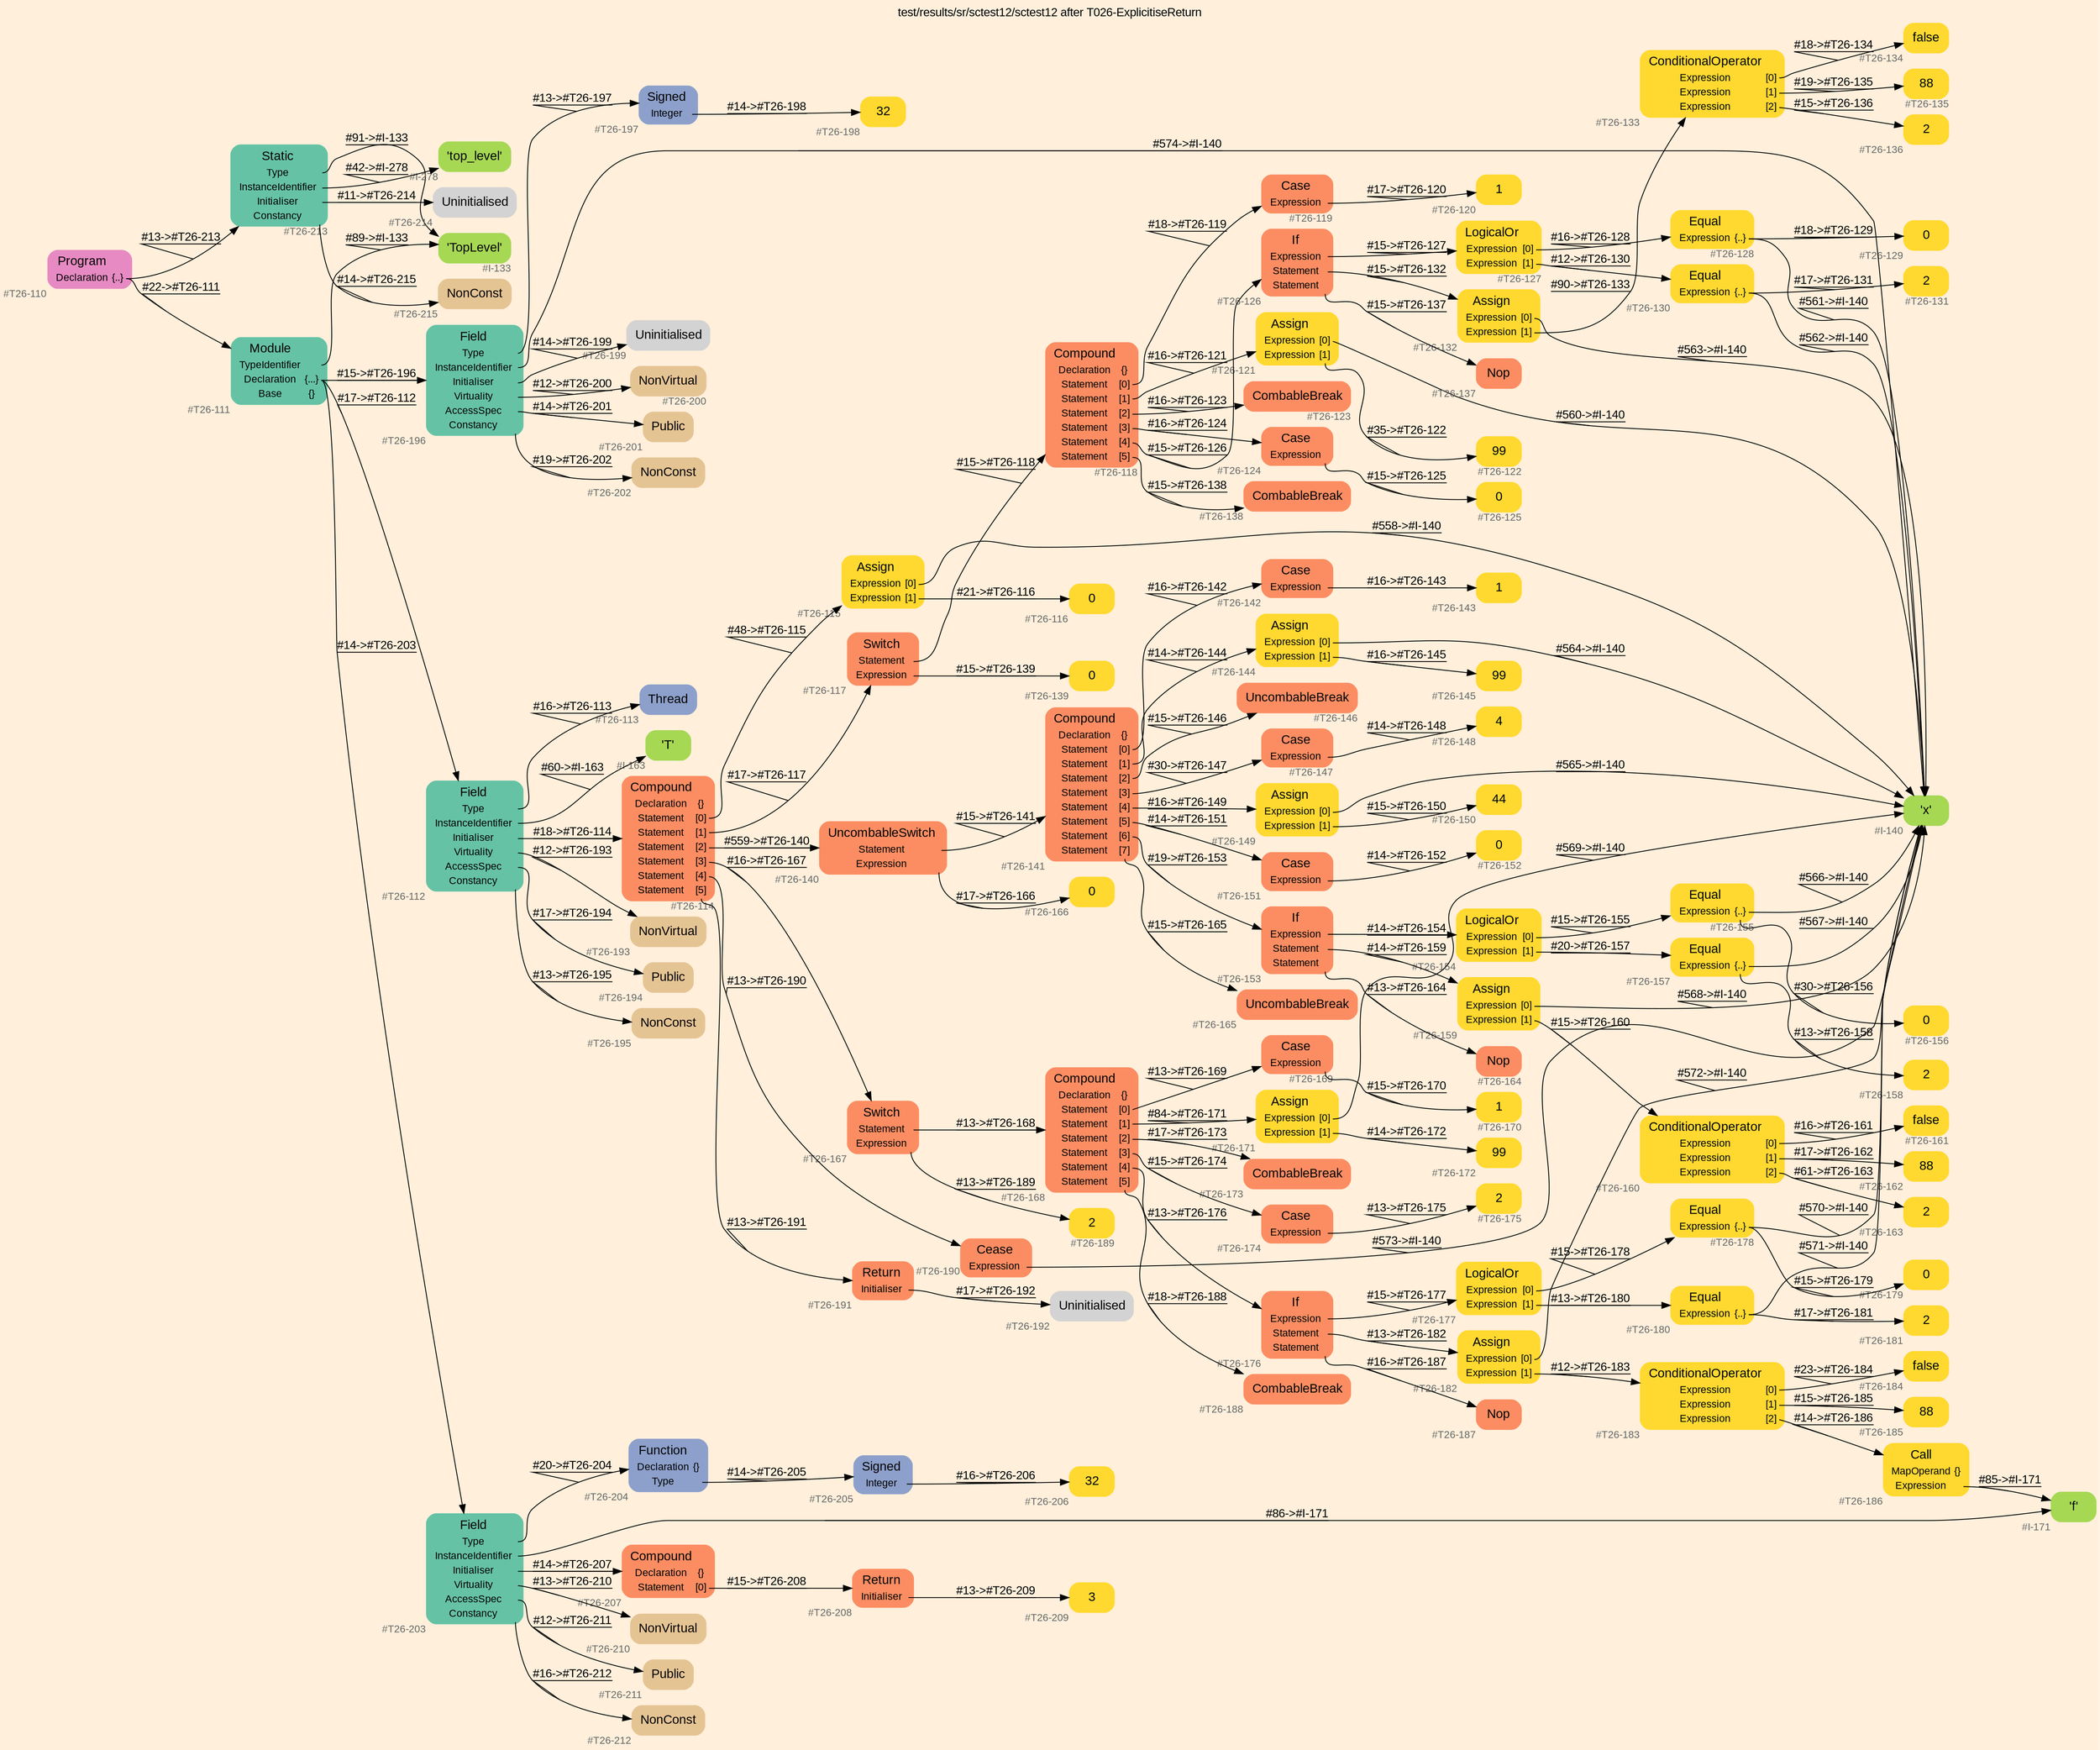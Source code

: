digraph "test/results/sr/sctest12/sctest12 after T026-ExplicitiseReturn" {
label = "test/results/sr/sctest12/sctest12 after T026-ExplicitiseReturn"
labelloc = t
graph [
    rankdir = "LR"
    ranksep = 0.3
    bgcolor = antiquewhite1
    color = black
    fontcolor = black
    fontname = "Arial"
];
node [
    fontname = "Arial"
];
edge [
    fontname = "Arial"
];

// -------------------- node figure --------------------
// -------- block #T26-110 ----------
"#T26-110" [
    fillcolor = "/set28/4"
    xlabel = "#T26-110"
    fontsize = "12"
    fontcolor = grey40
    shape = "plaintext"
    label = <<TABLE BORDER="0" CELLBORDER="0" CELLSPACING="0">
     <TR><TD><FONT COLOR="black" POINT-SIZE="15">Program</FONT></TD></TR>
     <TR><TD><FONT COLOR="black" POINT-SIZE="12">Declaration</FONT></TD><TD PORT="port0"><FONT COLOR="black" POINT-SIZE="12">{..}</FONT></TD></TR>
    </TABLE>>
    style = "rounded,filled"
];

// -------- block #T26-111 ----------
"#T26-111" [
    fillcolor = "/set28/1"
    xlabel = "#T26-111"
    fontsize = "12"
    fontcolor = grey40
    shape = "plaintext"
    label = <<TABLE BORDER="0" CELLBORDER="0" CELLSPACING="0">
     <TR><TD><FONT COLOR="black" POINT-SIZE="15">Module</FONT></TD></TR>
     <TR><TD><FONT COLOR="black" POINT-SIZE="12">TypeIdentifier</FONT></TD><TD PORT="port0"></TD></TR>
     <TR><TD><FONT COLOR="black" POINT-SIZE="12">Declaration</FONT></TD><TD PORT="port1"><FONT COLOR="black" POINT-SIZE="12">{...}</FONT></TD></TR>
     <TR><TD><FONT COLOR="black" POINT-SIZE="12">Base</FONT></TD><TD PORT="port2"><FONT COLOR="black" POINT-SIZE="12">{}</FONT></TD></TR>
    </TABLE>>
    style = "rounded,filled"
];

// -------- block #I-133 ----------
"#I-133" [
    fillcolor = "/set28/5"
    xlabel = "#I-133"
    fontsize = "12"
    fontcolor = grey40
    shape = "plaintext"
    label = <<TABLE BORDER="0" CELLBORDER="0" CELLSPACING="0">
     <TR><TD><FONT COLOR="black" POINT-SIZE="15">'TopLevel'</FONT></TD></TR>
    </TABLE>>
    style = "rounded,filled"
];

// -------- block #T26-112 ----------
"#T26-112" [
    fillcolor = "/set28/1"
    xlabel = "#T26-112"
    fontsize = "12"
    fontcolor = grey40
    shape = "plaintext"
    label = <<TABLE BORDER="0" CELLBORDER="0" CELLSPACING="0">
     <TR><TD><FONT COLOR="black" POINT-SIZE="15">Field</FONT></TD></TR>
     <TR><TD><FONT COLOR="black" POINT-SIZE="12">Type</FONT></TD><TD PORT="port0"></TD></TR>
     <TR><TD><FONT COLOR="black" POINT-SIZE="12">InstanceIdentifier</FONT></TD><TD PORT="port1"></TD></TR>
     <TR><TD><FONT COLOR="black" POINT-SIZE="12">Initialiser</FONT></TD><TD PORT="port2"></TD></TR>
     <TR><TD><FONT COLOR="black" POINT-SIZE="12">Virtuality</FONT></TD><TD PORT="port3"></TD></TR>
     <TR><TD><FONT COLOR="black" POINT-SIZE="12">AccessSpec</FONT></TD><TD PORT="port4"></TD></TR>
     <TR><TD><FONT COLOR="black" POINT-SIZE="12">Constancy</FONT></TD><TD PORT="port5"></TD></TR>
    </TABLE>>
    style = "rounded,filled"
];

// -------- block #T26-113 ----------
"#T26-113" [
    fillcolor = "/set28/3"
    xlabel = "#T26-113"
    fontsize = "12"
    fontcolor = grey40
    shape = "plaintext"
    label = <<TABLE BORDER="0" CELLBORDER="0" CELLSPACING="0">
     <TR><TD><FONT COLOR="black" POINT-SIZE="15">Thread</FONT></TD></TR>
    </TABLE>>
    style = "rounded,filled"
];

// -------- block #I-163 ----------
"#I-163" [
    fillcolor = "/set28/5"
    xlabel = "#I-163"
    fontsize = "12"
    fontcolor = grey40
    shape = "plaintext"
    label = <<TABLE BORDER="0" CELLBORDER="0" CELLSPACING="0">
     <TR><TD><FONT COLOR="black" POINT-SIZE="15">'T'</FONT></TD></TR>
    </TABLE>>
    style = "rounded,filled"
];

// -------- block #T26-114 ----------
"#T26-114" [
    fillcolor = "/set28/2"
    xlabel = "#T26-114"
    fontsize = "12"
    fontcolor = grey40
    shape = "plaintext"
    label = <<TABLE BORDER="0" CELLBORDER="0" CELLSPACING="0">
     <TR><TD><FONT COLOR="black" POINT-SIZE="15">Compound</FONT></TD></TR>
     <TR><TD><FONT COLOR="black" POINT-SIZE="12">Declaration</FONT></TD><TD PORT="port0"><FONT COLOR="black" POINT-SIZE="12">{}</FONT></TD></TR>
     <TR><TD><FONT COLOR="black" POINT-SIZE="12">Statement</FONT></TD><TD PORT="port1"><FONT COLOR="black" POINT-SIZE="12">[0]</FONT></TD></TR>
     <TR><TD><FONT COLOR="black" POINT-SIZE="12">Statement</FONT></TD><TD PORT="port2"><FONT COLOR="black" POINT-SIZE="12">[1]</FONT></TD></TR>
     <TR><TD><FONT COLOR="black" POINT-SIZE="12">Statement</FONT></TD><TD PORT="port3"><FONT COLOR="black" POINT-SIZE="12">[2]</FONT></TD></TR>
     <TR><TD><FONT COLOR="black" POINT-SIZE="12">Statement</FONT></TD><TD PORT="port4"><FONT COLOR="black" POINT-SIZE="12">[3]</FONT></TD></TR>
     <TR><TD><FONT COLOR="black" POINT-SIZE="12">Statement</FONT></TD><TD PORT="port5"><FONT COLOR="black" POINT-SIZE="12">[4]</FONT></TD></TR>
     <TR><TD><FONT COLOR="black" POINT-SIZE="12">Statement</FONT></TD><TD PORT="port6"><FONT COLOR="black" POINT-SIZE="12">[5]</FONT></TD></TR>
    </TABLE>>
    style = "rounded,filled"
];

// -------- block #T26-115 ----------
"#T26-115" [
    fillcolor = "/set28/6"
    xlabel = "#T26-115"
    fontsize = "12"
    fontcolor = grey40
    shape = "plaintext"
    label = <<TABLE BORDER="0" CELLBORDER="0" CELLSPACING="0">
     <TR><TD><FONT COLOR="black" POINT-SIZE="15">Assign</FONT></TD></TR>
     <TR><TD><FONT COLOR="black" POINT-SIZE="12">Expression</FONT></TD><TD PORT="port0"><FONT COLOR="black" POINT-SIZE="12">[0]</FONT></TD></TR>
     <TR><TD><FONT COLOR="black" POINT-SIZE="12">Expression</FONT></TD><TD PORT="port1"><FONT COLOR="black" POINT-SIZE="12">[1]</FONT></TD></TR>
    </TABLE>>
    style = "rounded,filled"
];

// -------- block #I-140 ----------
"#I-140" [
    fillcolor = "/set28/5"
    xlabel = "#I-140"
    fontsize = "12"
    fontcolor = grey40
    shape = "plaintext"
    label = <<TABLE BORDER="0" CELLBORDER="0" CELLSPACING="0">
     <TR><TD><FONT COLOR="black" POINT-SIZE="15">'x'</FONT></TD></TR>
    </TABLE>>
    style = "rounded,filled"
];

// -------- block #T26-116 ----------
"#T26-116" [
    fillcolor = "/set28/6"
    xlabel = "#T26-116"
    fontsize = "12"
    fontcolor = grey40
    shape = "plaintext"
    label = <<TABLE BORDER="0" CELLBORDER="0" CELLSPACING="0">
     <TR><TD><FONT COLOR="black" POINT-SIZE="15">0</FONT></TD></TR>
    </TABLE>>
    style = "rounded,filled"
];

// -------- block #T26-117 ----------
"#T26-117" [
    fillcolor = "/set28/2"
    xlabel = "#T26-117"
    fontsize = "12"
    fontcolor = grey40
    shape = "plaintext"
    label = <<TABLE BORDER="0" CELLBORDER="0" CELLSPACING="0">
     <TR><TD><FONT COLOR="black" POINT-SIZE="15">Switch</FONT></TD></TR>
     <TR><TD><FONT COLOR="black" POINT-SIZE="12">Statement</FONT></TD><TD PORT="port0"></TD></TR>
     <TR><TD><FONT COLOR="black" POINT-SIZE="12">Expression</FONT></TD><TD PORT="port1"></TD></TR>
    </TABLE>>
    style = "rounded,filled"
];

// -------- block #T26-118 ----------
"#T26-118" [
    fillcolor = "/set28/2"
    xlabel = "#T26-118"
    fontsize = "12"
    fontcolor = grey40
    shape = "plaintext"
    label = <<TABLE BORDER="0" CELLBORDER="0" CELLSPACING="0">
     <TR><TD><FONT COLOR="black" POINT-SIZE="15">Compound</FONT></TD></TR>
     <TR><TD><FONT COLOR="black" POINT-SIZE="12">Declaration</FONT></TD><TD PORT="port0"><FONT COLOR="black" POINT-SIZE="12">{}</FONT></TD></TR>
     <TR><TD><FONT COLOR="black" POINT-SIZE="12">Statement</FONT></TD><TD PORT="port1"><FONT COLOR="black" POINT-SIZE="12">[0]</FONT></TD></TR>
     <TR><TD><FONT COLOR="black" POINT-SIZE="12">Statement</FONT></TD><TD PORT="port2"><FONT COLOR="black" POINT-SIZE="12">[1]</FONT></TD></TR>
     <TR><TD><FONT COLOR="black" POINT-SIZE="12">Statement</FONT></TD><TD PORT="port3"><FONT COLOR="black" POINT-SIZE="12">[2]</FONT></TD></TR>
     <TR><TD><FONT COLOR="black" POINT-SIZE="12">Statement</FONT></TD><TD PORT="port4"><FONT COLOR="black" POINT-SIZE="12">[3]</FONT></TD></TR>
     <TR><TD><FONT COLOR="black" POINT-SIZE="12">Statement</FONT></TD><TD PORT="port5"><FONT COLOR="black" POINT-SIZE="12">[4]</FONT></TD></TR>
     <TR><TD><FONT COLOR="black" POINT-SIZE="12">Statement</FONT></TD><TD PORT="port6"><FONT COLOR="black" POINT-SIZE="12">[5]</FONT></TD></TR>
    </TABLE>>
    style = "rounded,filled"
];

// -------- block #T26-119 ----------
"#T26-119" [
    fillcolor = "/set28/2"
    xlabel = "#T26-119"
    fontsize = "12"
    fontcolor = grey40
    shape = "plaintext"
    label = <<TABLE BORDER="0" CELLBORDER="0" CELLSPACING="0">
     <TR><TD><FONT COLOR="black" POINT-SIZE="15">Case</FONT></TD></TR>
     <TR><TD><FONT COLOR="black" POINT-SIZE="12">Expression</FONT></TD><TD PORT="port0"></TD></TR>
    </TABLE>>
    style = "rounded,filled"
];

// -------- block #T26-120 ----------
"#T26-120" [
    fillcolor = "/set28/6"
    xlabel = "#T26-120"
    fontsize = "12"
    fontcolor = grey40
    shape = "plaintext"
    label = <<TABLE BORDER="0" CELLBORDER="0" CELLSPACING="0">
     <TR><TD><FONT COLOR="black" POINT-SIZE="15">1</FONT></TD></TR>
    </TABLE>>
    style = "rounded,filled"
];

// -------- block #T26-121 ----------
"#T26-121" [
    fillcolor = "/set28/6"
    xlabel = "#T26-121"
    fontsize = "12"
    fontcolor = grey40
    shape = "plaintext"
    label = <<TABLE BORDER="0" CELLBORDER="0" CELLSPACING="0">
     <TR><TD><FONT COLOR="black" POINT-SIZE="15">Assign</FONT></TD></TR>
     <TR><TD><FONT COLOR="black" POINT-SIZE="12">Expression</FONT></TD><TD PORT="port0"><FONT COLOR="black" POINT-SIZE="12">[0]</FONT></TD></TR>
     <TR><TD><FONT COLOR="black" POINT-SIZE="12">Expression</FONT></TD><TD PORT="port1"><FONT COLOR="black" POINT-SIZE="12">[1]</FONT></TD></TR>
    </TABLE>>
    style = "rounded,filled"
];

// -------- block #T26-122 ----------
"#T26-122" [
    fillcolor = "/set28/6"
    xlabel = "#T26-122"
    fontsize = "12"
    fontcolor = grey40
    shape = "plaintext"
    label = <<TABLE BORDER="0" CELLBORDER="0" CELLSPACING="0">
     <TR><TD><FONT COLOR="black" POINT-SIZE="15">99</FONT></TD></TR>
    </TABLE>>
    style = "rounded,filled"
];

// -------- block #T26-123 ----------
"#T26-123" [
    fillcolor = "/set28/2"
    xlabel = "#T26-123"
    fontsize = "12"
    fontcolor = grey40
    shape = "plaintext"
    label = <<TABLE BORDER="0" CELLBORDER="0" CELLSPACING="0">
     <TR><TD><FONT COLOR="black" POINT-SIZE="15">CombableBreak</FONT></TD></TR>
    </TABLE>>
    style = "rounded,filled"
];

// -------- block #T26-124 ----------
"#T26-124" [
    fillcolor = "/set28/2"
    xlabel = "#T26-124"
    fontsize = "12"
    fontcolor = grey40
    shape = "plaintext"
    label = <<TABLE BORDER="0" CELLBORDER="0" CELLSPACING="0">
     <TR><TD><FONT COLOR="black" POINT-SIZE="15">Case</FONT></TD></TR>
     <TR><TD><FONT COLOR="black" POINT-SIZE="12">Expression</FONT></TD><TD PORT="port0"></TD></TR>
    </TABLE>>
    style = "rounded,filled"
];

// -------- block #T26-125 ----------
"#T26-125" [
    fillcolor = "/set28/6"
    xlabel = "#T26-125"
    fontsize = "12"
    fontcolor = grey40
    shape = "plaintext"
    label = <<TABLE BORDER="0" CELLBORDER="0" CELLSPACING="0">
     <TR><TD><FONT COLOR="black" POINT-SIZE="15">0</FONT></TD></TR>
    </TABLE>>
    style = "rounded,filled"
];

// -------- block #T26-126 ----------
"#T26-126" [
    fillcolor = "/set28/2"
    xlabel = "#T26-126"
    fontsize = "12"
    fontcolor = grey40
    shape = "plaintext"
    label = <<TABLE BORDER="0" CELLBORDER="0" CELLSPACING="0">
     <TR><TD><FONT COLOR="black" POINT-SIZE="15">If</FONT></TD></TR>
     <TR><TD><FONT COLOR="black" POINT-SIZE="12">Expression</FONT></TD><TD PORT="port0"></TD></TR>
     <TR><TD><FONT COLOR="black" POINT-SIZE="12">Statement</FONT></TD><TD PORT="port1"></TD></TR>
     <TR><TD><FONT COLOR="black" POINT-SIZE="12">Statement</FONT></TD><TD PORT="port2"></TD></TR>
    </TABLE>>
    style = "rounded,filled"
];

// -------- block #T26-127 ----------
"#T26-127" [
    fillcolor = "/set28/6"
    xlabel = "#T26-127"
    fontsize = "12"
    fontcolor = grey40
    shape = "plaintext"
    label = <<TABLE BORDER="0" CELLBORDER="0" CELLSPACING="0">
     <TR><TD><FONT COLOR="black" POINT-SIZE="15">LogicalOr</FONT></TD></TR>
     <TR><TD><FONT COLOR="black" POINT-SIZE="12">Expression</FONT></TD><TD PORT="port0"><FONT COLOR="black" POINT-SIZE="12">[0]</FONT></TD></TR>
     <TR><TD><FONT COLOR="black" POINT-SIZE="12">Expression</FONT></TD><TD PORT="port1"><FONT COLOR="black" POINT-SIZE="12">[1]</FONT></TD></TR>
    </TABLE>>
    style = "rounded,filled"
];

// -------- block #T26-128 ----------
"#T26-128" [
    fillcolor = "/set28/6"
    xlabel = "#T26-128"
    fontsize = "12"
    fontcolor = grey40
    shape = "plaintext"
    label = <<TABLE BORDER="0" CELLBORDER="0" CELLSPACING="0">
     <TR><TD><FONT COLOR="black" POINT-SIZE="15">Equal</FONT></TD></TR>
     <TR><TD><FONT COLOR="black" POINT-SIZE="12">Expression</FONT></TD><TD PORT="port0"><FONT COLOR="black" POINT-SIZE="12">{..}</FONT></TD></TR>
    </TABLE>>
    style = "rounded,filled"
];

// -------- block #T26-129 ----------
"#T26-129" [
    fillcolor = "/set28/6"
    xlabel = "#T26-129"
    fontsize = "12"
    fontcolor = grey40
    shape = "plaintext"
    label = <<TABLE BORDER="0" CELLBORDER="0" CELLSPACING="0">
     <TR><TD><FONT COLOR="black" POINT-SIZE="15">0</FONT></TD></TR>
    </TABLE>>
    style = "rounded,filled"
];

// -------- block #T26-130 ----------
"#T26-130" [
    fillcolor = "/set28/6"
    xlabel = "#T26-130"
    fontsize = "12"
    fontcolor = grey40
    shape = "plaintext"
    label = <<TABLE BORDER="0" CELLBORDER="0" CELLSPACING="0">
     <TR><TD><FONT COLOR="black" POINT-SIZE="15">Equal</FONT></TD></TR>
     <TR><TD><FONT COLOR="black" POINT-SIZE="12">Expression</FONT></TD><TD PORT="port0"><FONT COLOR="black" POINT-SIZE="12">{..}</FONT></TD></TR>
    </TABLE>>
    style = "rounded,filled"
];

// -------- block #T26-131 ----------
"#T26-131" [
    fillcolor = "/set28/6"
    xlabel = "#T26-131"
    fontsize = "12"
    fontcolor = grey40
    shape = "plaintext"
    label = <<TABLE BORDER="0" CELLBORDER="0" CELLSPACING="0">
     <TR><TD><FONT COLOR="black" POINT-SIZE="15">2</FONT></TD></TR>
    </TABLE>>
    style = "rounded,filled"
];

// -------- block #T26-132 ----------
"#T26-132" [
    fillcolor = "/set28/6"
    xlabel = "#T26-132"
    fontsize = "12"
    fontcolor = grey40
    shape = "plaintext"
    label = <<TABLE BORDER="0" CELLBORDER="0" CELLSPACING="0">
     <TR><TD><FONT COLOR="black" POINT-SIZE="15">Assign</FONT></TD></TR>
     <TR><TD><FONT COLOR="black" POINT-SIZE="12">Expression</FONT></TD><TD PORT="port0"><FONT COLOR="black" POINT-SIZE="12">[0]</FONT></TD></TR>
     <TR><TD><FONT COLOR="black" POINT-SIZE="12">Expression</FONT></TD><TD PORT="port1"><FONT COLOR="black" POINT-SIZE="12">[1]</FONT></TD></TR>
    </TABLE>>
    style = "rounded,filled"
];

// -------- block #T26-133 ----------
"#T26-133" [
    fillcolor = "/set28/6"
    xlabel = "#T26-133"
    fontsize = "12"
    fontcolor = grey40
    shape = "plaintext"
    label = <<TABLE BORDER="0" CELLBORDER="0" CELLSPACING="0">
     <TR><TD><FONT COLOR="black" POINT-SIZE="15">ConditionalOperator</FONT></TD></TR>
     <TR><TD><FONT COLOR="black" POINT-SIZE="12">Expression</FONT></TD><TD PORT="port0"><FONT COLOR="black" POINT-SIZE="12">[0]</FONT></TD></TR>
     <TR><TD><FONT COLOR="black" POINT-SIZE="12">Expression</FONT></TD><TD PORT="port1"><FONT COLOR="black" POINT-SIZE="12">[1]</FONT></TD></TR>
     <TR><TD><FONT COLOR="black" POINT-SIZE="12">Expression</FONT></TD><TD PORT="port2"><FONT COLOR="black" POINT-SIZE="12">[2]</FONT></TD></TR>
    </TABLE>>
    style = "rounded,filled"
];

// -------- block #T26-134 ----------
"#T26-134" [
    fillcolor = "/set28/6"
    xlabel = "#T26-134"
    fontsize = "12"
    fontcolor = grey40
    shape = "plaintext"
    label = <<TABLE BORDER="0" CELLBORDER="0" CELLSPACING="0">
     <TR><TD><FONT COLOR="black" POINT-SIZE="15">false</FONT></TD></TR>
    </TABLE>>
    style = "rounded,filled"
];

// -------- block #T26-135 ----------
"#T26-135" [
    fillcolor = "/set28/6"
    xlabel = "#T26-135"
    fontsize = "12"
    fontcolor = grey40
    shape = "plaintext"
    label = <<TABLE BORDER="0" CELLBORDER="0" CELLSPACING="0">
     <TR><TD><FONT COLOR="black" POINT-SIZE="15">88</FONT></TD></TR>
    </TABLE>>
    style = "rounded,filled"
];

// -------- block #T26-136 ----------
"#T26-136" [
    fillcolor = "/set28/6"
    xlabel = "#T26-136"
    fontsize = "12"
    fontcolor = grey40
    shape = "plaintext"
    label = <<TABLE BORDER="0" CELLBORDER="0" CELLSPACING="0">
     <TR><TD><FONT COLOR="black" POINT-SIZE="15">2</FONT></TD></TR>
    </TABLE>>
    style = "rounded,filled"
];

// -------- block #T26-137 ----------
"#T26-137" [
    fillcolor = "/set28/2"
    xlabel = "#T26-137"
    fontsize = "12"
    fontcolor = grey40
    shape = "plaintext"
    label = <<TABLE BORDER="0" CELLBORDER="0" CELLSPACING="0">
     <TR><TD><FONT COLOR="black" POINT-SIZE="15">Nop</FONT></TD></TR>
    </TABLE>>
    style = "rounded,filled"
];

// -------- block #T26-138 ----------
"#T26-138" [
    fillcolor = "/set28/2"
    xlabel = "#T26-138"
    fontsize = "12"
    fontcolor = grey40
    shape = "plaintext"
    label = <<TABLE BORDER="0" CELLBORDER="0" CELLSPACING="0">
     <TR><TD><FONT COLOR="black" POINT-SIZE="15">CombableBreak</FONT></TD></TR>
    </TABLE>>
    style = "rounded,filled"
];

// -------- block #T26-139 ----------
"#T26-139" [
    fillcolor = "/set28/6"
    xlabel = "#T26-139"
    fontsize = "12"
    fontcolor = grey40
    shape = "plaintext"
    label = <<TABLE BORDER="0" CELLBORDER="0" CELLSPACING="0">
     <TR><TD><FONT COLOR="black" POINT-SIZE="15">0</FONT></TD></TR>
    </TABLE>>
    style = "rounded,filled"
];

// -------- block #T26-140 ----------
"#T26-140" [
    fillcolor = "/set28/2"
    xlabel = "#T26-140"
    fontsize = "12"
    fontcolor = grey40
    shape = "plaintext"
    label = <<TABLE BORDER="0" CELLBORDER="0" CELLSPACING="0">
     <TR><TD><FONT COLOR="black" POINT-SIZE="15">UncombableSwitch</FONT></TD></TR>
     <TR><TD><FONT COLOR="black" POINT-SIZE="12">Statement</FONT></TD><TD PORT="port0"></TD></TR>
     <TR><TD><FONT COLOR="black" POINT-SIZE="12">Expression</FONT></TD><TD PORT="port1"></TD></TR>
    </TABLE>>
    style = "rounded,filled"
];

// -------- block #T26-141 ----------
"#T26-141" [
    fillcolor = "/set28/2"
    xlabel = "#T26-141"
    fontsize = "12"
    fontcolor = grey40
    shape = "plaintext"
    label = <<TABLE BORDER="0" CELLBORDER="0" CELLSPACING="0">
     <TR><TD><FONT COLOR="black" POINT-SIZE="15">Compound</FONT></TD></TR>
     <TR><TD><FONT COLOR="black" POINT-SIZE="12">Declaration</FONT></TD><TD PORT="port0"><FONT COLOR="black" POINT-SIZE="12">{}</FONT></TD></TR>
     <TR><TD><FONT COLOR="black" POINT-SIZE="12">Statement</FONT></TD><TD PORT="port1"><FONT COLOR="black" POINT-SIZE="12">[0]</FONT></TD></TR>
     <TR><TD><FONT COLOR="black" POINT-SIZE="12">Statement</FONT></TD><TD PORT="port2"><FONT COLOR="black" POINT-SIZE="12">[1]</FONT></TD></TR>
     <TR><TD><FONT COLOR="black" POINT-SIZE="12">Statement</FONT></TD><TD PORT="port3"><FONT COLOR="black" POINT-SIZE="12">[2]</FONT></TD></TR>
     <TR><TD><FONT COLOR="black" POINT-SIZE="12">Statement</FONT></TD><TD PORT="port4"><FONT COLOR="black" POINT-SIZE="12">[3]</FONT></TD></TR>
     <TR><TD><FONT COLOR="black" POINT-SIZE="12">Statement</FONT></TD><TD PORT="port5"><FONT COLOR="black" POINT-SIZE="12">[4]</FONT></TD></TR>
     <TR><TD><FONT COLOR="black" POINT-SIZE="12">Statement</FONT></TD><TD PORT="port6"><FONT COLOR="black" POINT-SIZE="12">[5]</FONT></TD></TR>
     <TR><TD><FONT COLOR="black" POINT-SIZE="12">Statement</FONT></TD><TD PORT="port7"><FONT COLOR="black" POINT-SIZE="12">[6]</FONT></TD></TR>
     <TR><TD><FONT COLOR="black" POINT-SIZE="12">Statement</FONT></TD><TD PORT="port8"><FONT COLOR="black" POINT-SIZE="12">[7]</FONT></TD></TR>
    </TABLE>>
    style = "rounded,filled"
];

// -------- block #T26-142 ----------
"#T26-142" [
    fillcolor = "/set28/2"
    xlabel = "#T26-142"
    fontsize = "12"
    fontcolor = grey40
    shape = "plaintext"
    label = <<TABLE BORDER="0" CELLBORDER="0" CELLSPACING="0">
     <TR><TD><FONT COLOR="black" POINT-SIZE="15">Case</FONT></TD></TR>
     <TR><TD><FONT COLOR="black" POINT-SIZE="12">Expression</FONT></TD><TD PORT="port0"></TD></TR>
    </TABLE>>
    style = "rounded,filled"
];

// -------- block #T26-143 ----------
"#T26-143" [
    fillcolor = "/set28/6"
    xlabel = "#T26-143"
    fontsize = "12"
    fontcolor = grey40
    shape = "plaintext"
    label = <<TABLE BORDER="0" CELLBORDER="0" CELLSPACING="0">
     <TR><TD><FONT COLOR="black" POINT-SIZE="15">1</FONT></TD></TR>
    </TABLE>>
    style = "rounded,filled"
];

// -------- block #T26-144 ----------
"#T26-144" [
    fillcolor = "/set28/6"
    xlabel = "#T26-144"
    fontsize = "12"
    fontcolor = grey40
    shape = "plaintext"
    label = <<TABLE BORDER="0" CELLBORDER="0" CELLSPACING="0">
     <TR><TD><FONT COLOR="black" POINT-SIZE="15">Assign</FONT></TD></TR>
     <TR><TD><FONT COLOR="black" POINT-SIZE="12">Expression</FONT></TD><TD PORT="port0"><FONT COLOR="black" POINT-SIZE="12">[0]</FONT></TD></TR>
     <TR><TD><FONT COLOR="black" POINT-SIZE="12">Expression</FONT></TD><TD PORT="port1"><FONT COLOR="black" POINT-SIZE="12">[1]</FONT></TD></TR>
    </TABLE>>
    style = "rounded,filled"
];

// -------- block #T26-145 ----------
"#T26-145" [
    fillcolor = "/set28/6"
    xlabel = "#T26-145"
    fontsize = "12"
    fontcolor = grey40
    shape = "plaintext"
    label = <<TABLE BORDER="0" CELLBORDER="0" CELLSPACING="0">
     <TR><TD><FONT COLOR="black" POINT-SIZE="15">99</FONT></TD></TR>
    </TABLE>>
    style = "rounded,filled"
];

// -------- block #T26-146 ----------
"#T26-146" [
    fillcolor = "/set28/2"
    xlabel = "#T26-146"
    fontsize = "12"
    fontcolor = grey40
    shape = "plaintext"
    label = <<TABLE BORDER="0" CELLBORDER="0" CELLSPACING="0">
     <TR><TD><FONT COLOR="black" POINT-SIZE="15">UncombableBreak</FONT></TD></TR>
    </TABLE>>
    style = "rounded,filled"
];

// -------- block #T26-147 ----------
"#T26-147" [
    fillcolor = "/set28/2"
    xlabel = "#T26-147"
    fontsize = "12"
    fontcolor = grey40
    shape = "plaintext"
    label = <<TABLE BORDER="0" CELLBORDER="0" CELLSPACING="0">
     <TR><TD><FONT COLOR="black" POINT-SIZE="15">Case</FONT></TD></TR>
     <TR><TD><FONT COLOR="black" POINT-SIZE="12">Expression</FONT></TD><TD PORT="port0"></TD></TR>
    </TABLE>>
    style = "rounded,filled"
];

// -------- block #T26-148 ----------
"#T26-148" [
    fillcolor = "/set28/6"
    xlabel = "#T26-148"
    fontsize = "12"
    fontcolor = grey40
    shape = "plaintext"
    label = <<TABLE BORDER="0" CELLBORDER="0" CELLSPACING="0">
     <TR><TD><FONT COLOR="black" POINT-SIZE="15">4</FONT></TD></TR>
    </TABLE>>
    style = "rounded,filled"
];

// -------- block #T26-149 ----------
"#T26-149" [
    fillcolor = "/set28/6"
    xlabel = "#T26-149"
    fontsize = "12"
    fontcolor = grey40
    shape = "plaintext"
    label = <<TABLE BORDER="0" CELLBORDER="0" CELLSPACING="0">
     <TR><TD><FONT COLOR="black" POINT-SIZE="15">Assign</FONT></TD></TR>
     <TR><TD><FONT COLOR="black" POINT-SIZE="12">Expression</FONT></TD><TD PORT="port0"><FONT COLOR="black" POINT-SIZE="12">[0]</FONT></TD></TR>
     <TR><TD><FONT COLOR="black" POINT-SIZE="12">Expression</FONT></TD><TD PORT="port1"><FONT COLOR="black" POINT-SIZE="12">[1]</FONT></TD></TR>
    </TABLE>>
    style = "rounded,filled"
];

// -------- block #T26-150 ----------
"#T26-150" [
    fillcolor = "/set28/6"
    xlabel = "#T26-150"
    fontsize = "12"
    fontcolor = grey40
    shape = "plaintext"
    label = <<TABLE BORDER="0" CELLBORDER="0" CELLSPACING="0">
     <TR><TD><FONT COLOR="black" POINT-SIZE="15">44</FONT></TD></TR>
    </TABLE>>
    style = "rounded,filled"
];

// -------- block #T26-151 ----------
"#T26-151" [
    fillcolor = "/set28/2"
    xlabel = "#T26-151"
    fontsize = "12"
    fontcolor = grey40
    shape = "plaintext"
    label = <<TABLE BORDER="0" CELLBORDER="0" CELLSPACING="0">
     <TR><TD><FONT COLOR="black" POINT-SIZE="15">Case</FONT></TD></TR>
     <TR><TD><FONT COLOR="black" POINT-SIZE="12">Expression</FONT></TD><TD PORT="port0"></TD></TR>
    </TABLE>>
    style = "rounded,filled"
];

// -------- block #T26-152 ----------
"#T26-152" [
    fillcolor = "/set28/6"
    xlabel = "#T26-152"
    fontsize = "12"
    fontcolor = grey40
    shape = "plaintext"
    label = <<TABLE BORDER="0" CELLBORDER="0" CELLSPACING="0">
     <TR><TD><FONT COLOR="black" POINT-SIZE="15">0</FONT></TD></TR>
    </TABLE>>
    style = "rounded,filled"
];

// -------- block #T26-153 ----------
"#T26-153" [
    fillcolor = "/set28/2"
    xlabel = "#T26-153"
    fontsize = "12"
    fontcolor = grey40
    shape = "plaintext"
    label = <<TABLE BORDER="0" CELLBORDER="0" CELLSPACING="0">
     <TR><TD><FONT COLOR="black" POINT-SIZE="15">If</FONT></TD></TR>
     <TR><TD><FONT COLOR="black" POINT-SIZE="12">Expression</FONT></TD><TD PORT="port0"></TD></TR>
     <TR><TD><FONT COLOR="black" POINT-SIZE="12">Statement</FONT></TD><TD PORT="port1"></TD></TR>
     <TR><TD><FONT COLOR="black" POINT-SIZE="12">Statement</FONT></TD><TD PORT="port2"></TD></TR>
    </TABLE>>
    style = "rounded,filled"
];

// -------- block #T26-154 ----------
"#T26-154" [
    fillcolor = "/set28/6"
    xlabel = "#T26-154"
    fontsize = "12"
    fontcolor = grey40
    shape = "plaintext"
    label = <<TABLE BORDER="0" CELLBORDER="0" CELLSPACING="0">
     <TR><TD><FONT COLOR="black" POINT-SIZE="15">LogicalOr</FONT></TD></TR>
     <TR><TD><FONT COLOR="black" POINT-SIZE="12">Expression</FONT></TD><TD PORT="port0"><FONT COLOR="black" POINT-SIZE="12">[0]</FONT></TD></TR>
     <TR><TD><FONT COLOR="black" POINT-SIZE="12">Expression</FONT></TD><TD PORT="port1"><FONT COLOR="black" POINT-SIZE="12">[1]</FONT></TD></TR>
    </TABLE>>
    style = "rounded,filled"
];

// -------- block #T26-155 ----------
"#T26-155" [
    fillcolor = "/set28/6"
    xlabel = "#T26-155"
    fontsize = "12"
    fontcolor = grey40
    shape = "plaintext"
    label = <<TABLE BORDER="0" CELLBORDER="0" CELLSPACING="0">
     <TR><TD><FONT COLOR="black" POINT-SIZE="15">Equal</FONT></TD></TR>
     <TR><TD><FONT COLOR="black" POINT-SIZE="12">Expression</FONT></TD><TD PORT="port0"><FONT COLOR="black" POINT-SIZE="12">{..}</FONT></TD></TR>
    </TABLE>>
    style = "rounded,filled"
];

// -------- block #T26-156 ----------
"#T26-156" [
    fillcolor = "/set28/6"
    xlabel = "#T26-156"
    fontsize = "12"
    fontcolor = grey40
    shape = "plaintext"
    label = <<TABLE BORDER="0" CELLBORDER="0" CELLSPACING="0">
     <TR><TD><FONT COLOR="black" POINT-SIZE="15">0</FONT></TD></TR>
    </TABLE>>
    style = "rounded,filled"
];

// -------- block #T26-157 ----------
"#T26-157" [
    fillcolor = "/set28/6"
    xlabel = "#T26-157"
    fontsize = "12"
    fontcolor = grey40
    shape = "plaintext"
    label = <<TABLE BORDER="0" CELLBORDER="0" CELLSPACING="0">
     <TR><TD><FONT COLOR="black" POINT-SIZE="15">Equal</FONT></TD></TR>
     <TR><TD><FONT COLOR="black" POINT-SIZE="12">Expression</FONT></TD><TD PORT="port0"><FONT COLOR="black" POINT-SIZE="12">{..}</FONT></TD></TR>
    </TABLE>>
    style = "rounded,filled"
];

// -------- block #T26-158 ----------
"#T26-158" [
    fillcolor = "/set28/6"
    xlabel = "#T26-158"
    fontsize = "12"
    fontcolor = grey40
    shape = "plaintext"
    label = <<TABLE BORDER="0" CELLBORDER="0" CELLSPACING="0">
     <TR><TD><FONT COLOR="black" POINT-SIZE="15">2</FONT></TD></TR>
    </TABLE>>
    style = "rounded,filled"
];

// -------- block #T26-159 ----------
"#T26-159" [
    fillcolor = "/set28/6"
    xlabel = "#T26-159"
    fontsize = "12"
    fontcolor = grey40
    shape = "plaintext"
    label = <<TABLE BORDER="0" CELLBORDER="0" CELLSPACING="0">
     <TR><TD><FONT COLOR="black" POINT-SIZE="15">Assign</FONT></TD></TR>
     <TR><TD><FONT COLOR="black" POINT-SIZE="12">Expression</FONT></TD><TD PORT="port0"><FONT COLOR="black" POINT-SIZE="12">[0]</FONT></TD></TR>
     <TR><TD><FONT COLOR="black" POINT-SIZE="12">Expression</FONT></TD><TD PORT="port1"><FONT COLOR="black" POINT-SIZE="12">[1]</FONT></TD></TR>
    </TABLE>>
    style = "rounded,filled"
];

// -------- block #T26-160 ----------
"#T26-160" [
    fillcolor = "/set28/6"
    xlabel = "#T26-160"
    fontsize = "12"
    fontcolor = grey40
    shape = "plaintext"
    label = <<TABLE BORDER="0" CELLBORDER="0" CELLSPACING="0">
     <TR><TD><FONT COLOR="black" POINT-SIZE="15">ConditionalOperator</FONT></TD></TR>
     <TR><TD><FONT COLOR="black" POINT-SIZE="12">Expression</FONT></TD><TD PORT="port0"><FONT COLOR="black" POINT-SIZE="12">[0]</FONT></TD></TR>
     <TR><TD><FONT COLOR="black" POINT-SIZE="12">Expression</FONT></TD><TD PORT="port1"><FONT COLOR="black" POINT-SIZE="12">[1]</FONT></TD></TR>
     <TR><TD><FONT COLOR="black" POINT-SIZE="12">Expression</FONT></TD><TD PORT="port2"><FONT COLOR="black" POINT-SIZE="12">[2]</FONT></TD></TR>
    </TABLE>>
    style = "rounded,filled"
];

// -------- block #T26-161 ----------
"#T26-161" [
    fillcolor = "/set28/6"
    xlabel = "#T26-161"
    fontsize = "12"
    fontcolor = grey40
    shape = "plaintext"
    label = <<TABLE BORDER="0" CELLBORDER="0" CELLSPACING="0">
     <TR><TD><FONT COLOR="black" POINT-SIZE="15">false</FONT></TD></TR>
    </TABLE>>
    style = "rounded,filled"
];

// -------- block #T26-162 ----------
"#T26-162" [
    fillcolor = "/set28/6"
    xlabel = "#T26-162"
    fontsize = "12"
    fontcolor = grey40
    shape = "plaintext"
    label = <<TABLE BORDER="0" CELLBORDER="0" CELLSPACING="0">
     <TR><TD><FONT COLOR="black" POINT-SIZE="15">88</FONT></TD></TR>
    </TABLE>>
    style = "rounded,filled"
];

// -------- block #T26-163 ----------
"#T26-163" [
    fillcolor = "/set28/6"
    xlabel = "#T26-163"
    fontsize = "12"
    fontcolor = grey40
    shape = "plaintext"
    label = <<TABLE BORDER="0" CELLBORDER="0" CELLSPACING="0">
     <TR><TD><FONT COLOR="black" POINT-SIZE="15">2</FONT></TD></TR>
    </TABLE>>
    style = "rounded,filled"
];

// -------- block #T26-164 ----------
"#T26-164" [
    fillcolor = "/set28/2"
    xlabel = "#T26-164"
    fontsize = "12"
    fontcolor = grey40
    shape = "plaintext"
    label = <<TABLE BORDER="0" CELLBORDER="0" CELLSPACING="0">
     <TR><TD><FONT COLOR="black" POINT-SIZE="15">Nop</FONT></TD></TR>
    </TABLE>>
    style = "rounded,filled"
];

// -------- block #T26-165 ----------
"#T26-165" [
    fillcolor = "/set28/2"
    xlabel = "#T26-165"
    fontsize = "12"
    fontcolor = grey40
    shape = "plaintext"
    label = <<TABLE BORDER="0" CELLBORDER="0" CELLSPACING="0">
     <TR><TD><FONT COLOR="black" POINT-SIZE="15">UncombableBreak</FONT></TD></TR>
    </TABLE>>
    style = "rounded,filled"
];

// -------- block #T26-166 ----------
"#T26-166" [
    fillcolor = "/set28/6"
    xlabel = "#T26-166"
    fontsize = "12"
    fontcolor = grey40
    shape = "plaintext"
    label = <<TABLE BORDER="0" CELLBORDER="0" CELLSPACING="0">
     <TR><TD><FONT COLOR="black" POINT-SIZE="15">0</FONT></TD></TR>
    </TABLE>>
    style = "rounded,filled"
];

// -------- block #T26-167 ----------
"#T26-167" [
    fillcolor = "/set28/2"
    xlabel = "#T26-167"
    fontsize = "12"
    fontcolor = grey40
    shape = "plaintext"
    label = <<TABLE BORDER="0" CELLBORDER="0" CELLSPACING="0">
     <TR><TD><FONT COLOR="black" POINT-SIZE="15">Switch</FONT></TD></TR>
     <TR><TD><FONT COLOR="black" POINT-SIZE="12">Statement</FONT></TD><TD PORT="port0"></TD></TR>
     <TR><TD><FONT COLOR="black" POINT-SIZE="12">Expression</FONT></TD><TD PORT="port1"></TD></TR>
    </TABLE>>
    style = "rounded,filled"
];

// -------- block #T26-168 ----------
"#T26-168" [
    fillcolor = "/set28/2"
    xlabel = "#T26-168"
    fontsize = "12"
    fontcolor = grey40
    shape = "plaintext"
    label = <<TABLE BORDER="0" CELLBORDER="0" CELLSPACING="0">
     <TR><TD><FONT COLOR="black" POINT-SIZE="15">Compound</FONT></TD></TR>
     <TR><TD><FONT COLOR="black" POINT-SIZE="12">Declaration</FONT></TD><TD PORT="port0"><FONT COLOR="black" POINT-SIZE="12">{}</FONT></TD></TR>
     <TR><TD><FONT COLOR="black" POINT-SIZE="12">Statement</FONT></TD><TD PORT="port1"><FONT COLOR="black" POINT-SIZE="12">[0]</FONT></TD></TR>
     <TR><TD><FONT COLOR="black" POINT-SIZE="12">Statement</FONT></TD><TD PORT="port2"><FONT COLOR="black" POINT-SIZE="12">[1]</FONT></TD></TR>
     <TR><TD><FONT COLOR="black" POINT-SIZE="12">Statement</FONT></TD><TD PORT="port3"><FONT COLOR="black" POINT-SIZE="12">[2]</FONT></TD></TR>
     <TR><TD><FONT COLOR="black" POINT-SIZE="12">Statement</FONT></TD><TD PORT="port4"><FONT COLOR="black" POINT-SIZE="12">[3]</FONT></TD></TR>
     <TR><TD><FONT COLOR="black" POINT-SIZE="12">Statement</FONT></TD><TD PORT="port5"><FONT COLOR="black" POINT-SIZE="12">[4]</FONT></TD></TR>
     <TR><TD><FONT COLOR="black" POINT-SIZE="12">Statement</FONT></TD><TD PORT="port6"><FONT COLOR="black" POINT-SIZE="12">[5]</FONT></TD></TR>
    </TABLE>>
    style = "rounded,filled"
];

// -------- block #T26-169 ----------
"#T26-169" [
    fillcolor = "/set28/2"
    xlabel = "#T26-169"
    fontsize = "12"
    fontcolor = grey40
    shape = "plaintext"
    label = <<TABLE BORDER="0" CELLBORDER="0" CELLSPACING="0">
     <TR><TD><FONT COLOR="black" POINT-SIZE="15">Case</FONT></TD></TR>
     <TR><TD><FONT COLOR="black" POINT-SIZE="12">Expression</FONT></TD><TD PORT="port0"></TD></TR>
    </TABLE>>
    style = "rounded,filled"
];

// -------- block #T26-170 ----------
"#T26-170" [
    fillcolor = "/set28/6"
    xlabel = "#T26-170"
    fontsize = "12"
    fontcolor = grey40
    shape = "plaintext"
    label = <<TABLE BORDER="0" CELLBORDER="0" CELLSPACING="0">
     <TR><TD><FONT COLOR="black" POINT-SIZE="15">1</FONT></TD></TR>
    </TABLE>>
    style = "rounded,filled"
];

// -------- block #T26-171 ----------
"#T26-171" [
    fillcolor = "/set28/6"
    xlabel = "#T26-171"
    fontsize = "12"
    fontcolor = grey40
    shape = "plaintext"
    label = <<TABLE BORDER="0" CELLBORDER="0" CELLSPACING="0">
     <TR><TD><FONT COLOR="black" POINT-SIZE="15">Assign</FONT></TD></TR>
     <TR><TD><FONT COLOR="black" POINT-SIZE="12">Expression</FONT></TD><TD PORT="port0"><FONT COLOR="black" POINT-SIZE="12">[0]</FONT></TD></TR>
     <TR><TD><FONT COLOR="black" POINT-SIZE="12">Expression</FONT></TD><TD PORT="port1"><FONT COLOR="black" POINT-SIZE="12">[1]</FONT></TD></TR>
    </TABLE>>
    style = "rounded,filled"
];

// -------- block #T26-172 ----------
"#T26-172" [
    fillcolor = "/set28/6"
    xlabel = "#T26-172"
    fontsize = "12"
    fontcolor = grey40
    shape = "plaintext"
    label = <<TABLE BORDER="0" CELLBORDER="0" CELLSPACING="0">
     <TR><TD><FONT COLOR="black" POINT-SIZE="15">99</FONT></TD></TR>
    </TABLE>>
    style = "rounded,filled"
];

// -------- block #T26-173 ----------
"#T26-173" [
    fillcolor = "/set28/2"
    xlabel = "#T26-173"
    fontsize = "12"
    fontcolor = grey40
    shape = "plaintext"
    label = <<TABLE BORDER="0" CELLBORDER="0" CELLSPACING="0">
     <TR><TD><FONT COLOR="black" POINT-SIZE="15">CombableBreak</FONT></TD></TR>
    </TABLE>>
    style = "rounded,filled"
];

// -------- block #T26-174 ----------
"#T26-174" [
    fillcolor = "/set28/2"
    xlabel = "#T26-174"
    fontsize = "12"
    fontcolor = grey40
    shape = "plaintext"
    label = <<TABLE BORDER="0" CELLBORDER="0" CELLSPACING="0">
     <TR><TD><FONT COLOR="black" POINT-SIZE="15">Case</FONT></TD></TR>
     <TR><TD><FONT COLOR="black" POINT-SIZE="12">Expression</FONT></TD><TD PORT="port0"></TD></TR>
    </TABLE>>
    style = "rounded,filled"
];

// -------- block #T26-175 ----------
"#T26-175" [
    fillcolor = "/set28/6"
    xlabel = "#T26-175"
    fontsize = "12"
    fontcolor = grey40
    shape = "plaintext"
    label = <<TABLE BORDER="0" CELLBORDER="0" CELLSPACING="0">
     <TR><TD><FONT COLOR="black" POINT-SIZE="15">2</FONT></TD></TR>
    </TABLE>>
    style = "rounded,filled"
];

// -------- block #T26-176 ----------
"#T26-176" [
    fillcolor = "/set28/2"
    xlabel = "#T26-176"
    fontsize = "12"
    fontcolor = grey40
    shape = "plaintext"
    label = <<TABLE BORDER="0" CELLBORDER="0" CELLSPACING="0">
     <TR><TD><FONT COLOR="black" POINT-SIZE="15">If</FONT></TD></TR>
     <TR><TD><FONT COLOR="black" POINT-SIZE="12">Expression</FONT></TD><TD PORT="port0"></TD></TR>
     <TR><TD><FONT COLOR="black" POINT-SIZE="12">Statement</FONT></TD><TD PORT="port1"></TD></TR>
     <TR><TD><FONT COLOR="black" POINT-SIZE="12">Statement</FONT></TD><TD PORT="port2"></TD></TR>
    </TABLE>>
    style = "rounded,filled"
];

// -------- block #T26-177 ----------
"#T26-177" [
    fillcolor = "/set28/6"
    xlabel = "#T26-177"
    fontsize = "12"
    fontcolor = grey40
    shape = "plaintext"
    label = <<TABLE BORDER="0" CELLBORDER="0" CELLSPACING="0">
     <TR><TD><FONT COLOR="black" POINT-SIZE="15">LogicalOr</FONT></TD></TR>
     <TR><TD><FONT COLOR="black" POINT-SIZE="12">Expression</FONT></TD><TD PORT="port0"><FONT COLOR="black" POINT-SIZE="12">[0]</FONT></TD></TR>
     <TR><TD><FONT COLOR="black" POINT-SIZE="12">Expression</FONT></TD><TD PORT="port1"><FONT COLOR="black" POINT-SIZE="12">[1]</FONT></TD></TR>
    </TABLE>>
    style = "rounded,filled"
];

// -------- block #T26-178 ----------
"#T26-178" [
    fillcolor = "/set28/6"
    xlabel = "#T26-178"
    fontsize = "12"
    fontcolor = grey40
    shape = "plaintext"
    label = <<TABLE BORDER="0" CELLBORDER="0" CELLSPACING="0">
     <TR><TD><FONT COLOR="black" POINT-SIZE="15">Equal</FONT></TD></TR>
     <TR><TD><FONT COLOR="black" POINT-SIZE="12">Expression</FONT></TD><TD PORT="port0"><FONT COLOR="black" POINT-SIZE="12">{..}</FONT></TD></TR>
    </TABLE>>
    style = "rounded,filled"
];

// -------- block #T26-179 ----------
"#T26-179" [
    fillcolor = "/set28/6"
    xlabel = "#T26-179"
    fontsize = "12"
    fontcolor = grey40
    shape = "plaintext"
    label = <<TABLE BORDER="0" CELLBORDER="0" CELLSPACING="0">
     <TR><TD><FONT COLOR="black" POINT-SIZE="15">0</FONT></TD></TR>
    </TABLE>>
    style = "rounded,filled"
];

// -------- block #T26-180 ----------
"#T26-180" [
    fillcolor = "/set28/6"
    xlabel = "#T26-180"
    fontsize = "12"
    fontcolor = grey40
    shape = "plaintext"
    label = <<TABLE BORDER="0" CELLBORDER="0" CELLSPACING="0">
     <TR><TD><FONT COLOR="black" POINT-SIZE="15">Equal</FONT></TD></TR>
     <TR><TD><FONT COLOR="black" POINT-SIZE="12">Expression</FONT></TD><TD PORT="port0"><FONT COLOR="black" POINT-SIZE="12">{..}</FONT></TD></TR>
    </TABLE>>
    style = "rounded,filled"
];

// -------- block #T26-181 ----------
"#T26-181" [
    fillcolor = "/set28/6"
    xlabel = "#T26-181"
    fontsize = "12"
    fontcolor = grey40
    shape = "plaintext"
    label = <<TABLE BORDER="0" CELLBORDER="0" CELLSPACING="0">
     <TR><TD><FONT COLOR="black" POINT-SIZE="15">2</FONT></TD></TR>
    </TABLE>>
    style = "rounded,filled"
];

// -------- block #T26-182 ----------
"#T26-182" [
    fillcolor = "/set28/6"
    xlabel = "#T26-182"
    fontsize = "12"
    fontcolor = grey40
    shape = "plaintext"
    label = <<TABLE BORDER="0" CELLBORDER="0" CELLSPACING="0">
     <TR><TD><FONT COLOR="black" POINT-SIZE="15">Assign</FONT></TD></TR>
     <TR><TD><FONT COLOR="black" POINT-SIZE="12">Expression</FONT></TD><TD PORT="port0"><FONT COLOR="black" POINT-SIZE="12">[0]</FONT></TD></TR>
     <TR><TD><FONT COLOR="black" POINT-SIZE="12">Expression</FONT></TD><TD PORT="port1"><FONT COLOR="black" POINT-SIZE="12">[1]</FONT></TD></TR>
    </TABLE>>
    style = "rounded,filled"
];

// -------- block #T26-183 ----------
"#T26-183" [
    fillcolor = "/set28/6"
    xlabel = "#T26-183"
    fontsize = "12"
    fontcolor = grey40
    shape = "plaintext"
    label = <<TABLE BORDER="0" CELLBORDER="0" CELLSPACING="0">
     <TR><TD><FONT COLOR="black" POINT-SIZE="15">ConditionalOperator</FONT></TD></TR>
     <TR><TD><FONT COLOR="black" POINT-SIZE="12">Expression</FONT></TD><TD PORT="port0"><FONT COLOR="black" POINT-SIZE="12">[0]</FONT></TD></TR>
     <TR><TD><FONT COLOR="black" POINT-SIZE="12">Expression</FONT></TD><TD PORT="port1"><FONT COLOR="black" POINT-SIZE="12">[1]</FONT></TD></TR>
     <TR><TD><FONT COLOR="black" POINT-SIZE="12">Expression</FONT></TD><TD PORT="port2"><FONT COLOR="black" POINT-SIZE="12">[2]</FONT></TD></TR>
    </TABLE>>
    style = "rounded,filled"
];

// -------- block #T26-184 ----------
"#T26-184" [
    fillcolor = "/set28/6"
    xlabel = "#T26-184"
    fontsize = "12"
    fontcolor = grey40
    shape = "plaintext"
    label = <<TABLE BORDER="0" CELLBORDER="0" CELLSPACING="0">
     <TR><TD><FONT COLOR="black" POINT-SIZE="15">false</FONT></TD></TR>
    </TABLE>>
    style = "rounded,filled"
];

// -------- block #T26-185 ----------
"#T26-185" [
    fillcolor = "/set28/6"
    xlabel = "#T26-185"
    fontsize = "12"
    fontcolor = grey40
    shape = "plaintext"
    label = <<TABLE BORDER="0" CELLBORDER="0" CELLSPACING="0">
     <TR><TD><FONT COLOR="black" POINT-SIZE="15">88</FONT></TD></TR>
    </TABLE>>
    style = "rounded,filled"
];

// -------- block #T26-186 ----------
"#T26-186" [
    fillcolor = "/set28/6"
    xlabel = "#T26-186"
    fontsize = "12"
    fontcolor = grey40
    shape = "plaintext"
    label = <<TABLE BORDER="0" CELLBORDER="0" CELLSPACING="0">
     <TR><TD><FONT COLOR="black" POINT-SIZE="15">Call</FONT></TD></TR>
     <TR><TD><FONT COLOR="black" POINT-SIZE="12">MapOperand</FONT></TD><TD PORT="port0"><FONT COLOR="black" POINT-SIZE="12">{}</FONT></TD></TR>
     <TR><TD><FONT COLOR="black" POINT-SIZE="12">Expression</FONT></TD><TD PORT="port1"></TD></TR>
    </TABLE>>
    style = "rounded,filled"
];

// -------- block #I-171 ----------
"#I-171" [
    fillcolor = "/set28/5"
    xlabel = "#I-171"
    fontsize = "12"
    fontcolor = grey40
    shape = "plaintext"
    label = <<TABLE BORDER="0" CELLBORDER="0" CELLSPACING="0">
     <TR><TD><FONT COLOR="black" POINT-SIZE="15">'f'</FONT></TD></TR>
    </TABLE>>
    style = "rounded,filled"
];

// -------- block #T26-187 ----------
"#T26-187" [
    fillcolor = "/set28/2"
    xlabel = "#T26-187"
    fontsize = "12"
    fontcolor = grey40
    shape = "plaintext"
    label = <<TABLE BORDER="0" CELLBORDER="0" CELLSPACING="0">
     <TR><TD><FONT COLOR="black" POINT-SIZE="15">Nop</FONT></TD></TR>
    </TABLE>>
    style = "rounded,filled"
];

// -------- block #T26-188 ----------
"#T26-188" [
    fillcolor = "/set28/2"
    xlabel = "#T26-188"
    fontsize = "12"
    fontcolor = grey40
    shape = "plaintext"
    label = <<TABLE BORDER="0" CELLBORDER="0" CELLSPACING="0">
     <TR><TD><FONT COLOR="black" POINT-SIZE="15">CombableBreak</FONT></TD></TR>
    </TABLE>>
    style = "rounded,filled"
];

// -------- block #T26-189 ----------
"#T26-189" [
    fillcolor = "/set28/6"
    xlabel = "#T26-189"
    fontsize = "12"
    fontcolor = grey40
    shape = "plaintext"
    label = <<TABLE BORDER="0" CELLBORDER="0" CELLSPACING="0">
     <TR><TD><FONT COLOR="black" POINT-SIZE="15">2</FONT></TD></TR>
    </TABLE>>
    style = "rounded,filled"
];

// -------- block #T26-190 ----------
"#T26-190" [
    fillcolor = "/set28/2"
    xlabel = "#T26-190"
    fontsize = "12"
    fontcolor = grey40
    shape = "plaintext"
    label = <<TABLE BORDER="0" CELLBORDER="0" CELLSPACING="0">
     <TR><TD><FONT COLOR="black" POINT-SIZE="15">Cease</FONT></TD></TR>
     <TR><TD><FONT COLOR="black" POINT-SIZE="12">Expression</FONT></TD><TD PORT="port0"></TD></TR>
    </TABLE>>
    style = "rounded,filled"
];

// -------- block #T26-191 ----------
"#T26-191" [
    fillcolor = "/set28/2"
    xlabel = "#T26-191"
    fontsize = "12"
    fontcolor = grey40
    shape = "plaintext"
    label = <<TABLE BORDER="0" CELLBORDER="0" CELLSPACING="0">
     <TR><TD><FONT COLOR="black" POINT-SIZE="15">Return</FONT></TD></TR>
     <TR><TD><FONT COLOR="black" POINT-SIZE="12">Initialiser</FONT></TD><TD PORT="port0"></TD></TR>
    </TABLE>>
    style = "rounded,filled"
];

// -------- block #T26-192 ----------
"#T26-192" [
    xlabel = "#T26-192"
    fontsize = "12"
    fontcolor = grey40
    shape = "plaintext"
    label = <<TABLE BORDER="0" CELLBORDER="0" CELLSPACING="0">
     <TR><TD><FONT COLOR="black" POINT-SIZE="15">Uninitialised</FONT></TD></TR>
    </TABLE>>
    style = "rounded,filled"
];

// -------- block #T26-193 ----------
"#T26-193" [
    fillcolor = "/set28/7"
    xlabel = "#T26-193"
    fontsize = "12"
    fontcolor = grey40
    shape = "plaintext"
    label = <<TABLE BORDER="0" CELLBORDER="0" CELLSPACING="0">
     <TR><TD><FONT COLOR="black" POINT-SIZE="15">NonVirtual</FONT></TD></TR>
    </TABLE>>
    style = "rounded,filled"
];

// -------- block #T26-194 ----------
"#T26-194" [
    fillcolor = "/set28/7"
    xlabel = "#T26-194"
    fontsize = "12"
    fontcolor = grey40
    shape = "plaintext"
    label = <<TABLE BORDER="0" CELLBORDER="0" CELLSPACING="0">
     <TR><TD><FONT COLOR="black" POINT-SIZE="15">Public</FONT></TD></TR>
    </TABLE>>
    style = "rounded,filled"
];

// -------- block #T26-195 ----------
"#T26-195" [
    fillcolor = "/set28/7"
    xlabel = "#T26-195"
    fontsize = "12"
    fontcolor = grey40
    shape = "plaintext"
    label = <<TABLE BORDER="0" CELLBORDER="0" CELLSPACING="0">
     <TR><TD><FONT COLOR="black" POINT-SIZE="15">NonConst</FONT></TD></TR>
    </TABLE>>
    style = "rounded,filled"
];

// -------- block #T26-196 ----------
"#T26-196" [
    fillcolor = "/set28/1"
    xlabel = "#T26-196"
    fontsize = "12"
    fontcolor = grey40
    shape = "plaintext"
    label = <<TABLE BORDER="0" CELLBORDER="0" CELLSPACING="0">
     <TR><TD><FONT COLOR="black" POINT-SIZE="15">Field</FONT></TD></TR>
     <TR><TD><FONT COLOR="black" POINT-SIZE="12">Type</FONT></TD><TD PORT="port0"></TD></TR>
     <TR><TD><FONT COLOR="black" POINT-SIZE="12">InstanceIdentifier</FONT></TD><TD PORT="port1"></TD></TR>
     <TR><TD><FONT COLOR="black" POINT-SIZE="12">Initialiser</FONT></TD><TD PORT="port2"></TD></TR>
     <TR><TD><FONT COLOR="black" POINT-SIZE="12">Virtuality</FONT></TD><TD PORT="port3"></TD></TR>
     <TR><TD><FONT COLOR="black" POINT-SIZE="12">AccessSpec</FONT></TD><TD PORT="port4"></TD></TR>
     <TR><TD><FONT COLOR="black" POINT-SIZE="12">Constancy</FONT></TD><TD PORT="port5"></TD></TR>
    </TABLE>>
    style = "rounded,filled"
];

// -------- block #T26-197 ----------
"#T26-197" [
    fillcolor = "/set28/3"
    xlabel = "#T26-197"
    fontsize = "12"
    fontcolor = grey40
    shape = "plaintext"
    label = <<TABLE BORDER="0" CELLBORDER="0" CELLSPACING="0">
     <TR><TD><FONT COLOR="black" POINT-SIZE="15">Signed</FONT></TD></TR>
     <TR><TD><FONT COLOR="black" POINT-SIZE="12">Integer</FONT></TD><TD PORT="port0"></TD></TR>
    </TABLE>>
    style = "rounded,filled"
];

// -------- block #T26-198 ----------
"#T26-198" [
    fillcolor = "/set28/6"
    xlabel = "#T26-198"
    fontsize = "12"
    fontcolor = grey40
    shape = "plaintext"
    label = <<TABLE BORDER="0" CELLBORDER="0" CELLSPACING="0">
     <TR><TD><FONT COLOR="black" POINT-SIZE="15">32</FONT></TD></TR>
    </TABLE>>
    style = "rounded,filled"
];

// -------- block #T26-199 ----------
"#T26-199" [
    xlabel = "#T26-199"
    fontsize = "12"
    fontcolor = grey40
    shape = "plaintext"
    label = <<TABLE BORDER="0" CELLBORDER="0" CELLSPACING="0">
     <TR><TD><FONT COLOR="black" POINT-SIZE="15">Uninitialised</FONT></TD></TR>
    </TABLE>>
    style = "rounded,filled"
];

// -------- block #T26-200 ----------
"#T26-200" [
    fillcolor = "/set28/7"
    xlabel = "#T26-200"
    fontsize = "12"
    fontcolor = grey40
    shape = "plaintext"
    label = <<TABLE BORDER="0" CELLBORDER="0" CELLSPACING="0">
     <TR><TD><FONT COLOR="black" POINT-SIZE="15">NonVirtual</FONT></TD></TR>
    </TABLE>>
    style = "rounded,filled"
];

// -------- block #T26-201 ----------
"#T26-201" [
    fillcolor = "/set28/7"
    xlabel = "#T26-201"
    fontsize = "12"
    fontcolor = grey40
    shape = "plaintext"
    label = <<TABLE BORDER="0" CELLBORDER="0" CELLSPACING="0">
     <TR><TD><FONT COLOR="black" POINT-SIZE="15">Public</FONT></TD></TR>
    </TABLE>>
    style = "rounded,filled"
];

// -------- block #T26-202 ----------
"#T26-202" [
    fillcolor = "/set28/7"
    xlabel = "#T26-202"
    fontsize = "12"
    fontcolor = grey40
    shape = "plaintext"
    label = <<TABLE BORDER="0" CELLBORDER="0" CELLSPACING="0">
     <TR><TD><FONT COLOR="black" POINT-SIZE="15">NonConst</FONT></TD></TR>
    </TABLE>>
    style = "rounded,filled"
];

// -------- block #T26-203 ----------
"#T26-203" [
    fillcolor = "/set28/1"
    xlabel = "#T26-203"
    fontsize = "12"
    fontcolor = grey40
    shape = "plaintext"
    label = <<TABLE BORDER="0" CELLBORDER="0" CELLSPACING="0">
     <TR><TD><FONT COLOR="black" POINT-SIZE="15">Field</FONT></TD></TR>
     <TR><TD><FONT COLOR="black" POINT-SIZE="12">Type</FONT></TD><TD PORT="port0"></TD></TR>
     <TR><TD><FONT COLOR="black" POINT-SIZE="12">InstanceIdentifier</FONT></TD><TD PORT="port1"></TD></TR>
     <TR><TD><FONT COLOR="black" POINT-SIZE="12">Initialiser</FONT></TD><TD PORT="port2"></TD></TR>
     <TR><TD><FONT COLOR="black" POINT-SIZE="12">Virtuality</FONT></TD><TD PORT="port3"></TD></TR>
     <TR><TD><FONT COLOR="black" POINT-SIZE="12">AccessSpec</FONT></TD><TD PORT="port4"></TD></TR>
     <TR><TD><FONT COLOR="black" POINT-SIZE="12">Constancy</FONT></TD><TD PORT="port5"></TD></TR>
    </TABLE>>
    style = "rounded,filled"
];

// -------- block #T26-204 ----------
"#T26-204" [
    fillcolor = "/set28/3"
    xlabel = "#T26-204"
    fontsize = "12"
    fontcolor = grey40
    shape = "plaintext"
    label = <<TABLE BORDER="0" CELLBORDER="0" CELLSPACING="0">
     <TR><TD><FONT COLOR="black" POINT-SIZE="15">Function</FONT></TD></TR>
     <TR><TD><FONT COLOR="black" POINT-SIZE="12">Declaration</FONT></TD><TD PORT="port0"><FONT COLOR="black" POINT-SIZE="12">{}</FONT></TD></TR>
     <TR><TD><FONT COLOR="black" POINT-SIZE="12">Type</FONT></TD><TD PORT="port1"></TD></TR>
    </TABLE>>
    style = "rounded,filled"
];

// -------- block #T26-205 ----------
"#T26-205" [
    fillcolor = "/set28/3"
    xlabel = "#T26-205"
    fontsize = "12"
    fontcolor = grey40
    shape = "plaintext"
    label = <<TABLE BORDER="0" CELLBORDER="0" CELLSPACING="0">
     <TR><TD><FONT COLOR="black" POINT-SIZE="15">Signed</FONT></TD></TR>
     <TR><TD><FONT COLOR="black" POINT-SIZE="12">Integer</FONT></TD><TD PORT="port0"></TD></TR>
    </TABLE>>
    style = "rounded,filled"
];

// -------- block #T26-206 ----------
"#T26-206" [
    fillcolor = "/set28/6"
    xlabel = "#T26-206"
    fontsize = "12"
    fontcolor = grey40
    shape = "plaintext"
    label = <<TABLE BORDER="0" CELLBORDER="0" CELLSPACING="0">
     <TR><TD><FONT COLOR="black" POINT-SIZE="15">32</FONT></TD></TR>
    </TABLE>>
    style = "rounded,filled"
];

// -------- block #T26-207 ----------
"#T26-207" [
    fillcolor = "/set28/2"
    xlabel = "#T26-207"
    fontsize = "12"
    fontcolor = grey40
    shape = "plaintext"
    label = <<TABLE BORDER="0" CELLBORDER="0" CELLSPACING="0">
     <TR><TD><FONT COLOR="black" POINT-SIZE="15">Compound</FONT></TD></TR>
     <TR><TD><FONT COLOR="black" POINT-SIZE="12">Declaration</FONT></TD><TD PORT="port0"><FONT COLOR="black" POINT-SIZE="12">{}</FONT></TD></TR>
     <TR><TD><FONT COLOR="black" POINT-SIZE="12">Statement</FONT></TD><TD PORT="port1"><FONT COLOR="black" POINT-SIZE="12">[0]</FONT></TD></TR>
    </TABLE>>
    style = "rounded,filled"
];

// -------- block #T26-208 ----------
"#T26-208" [
    fillcolor = "/set28/2"
    xlabel = "#T26-208"
    fontsize = "12"
    fontcolor = grey40
    shape = "plaintext"
    label = <<TABLE BORDER="0" CELLBORDER="0" CELLSPACING="0">
     <TR><TD><FONT COLOR="black" POINT-SIZE="15">Return</FONT></TD></TR>
     <TR><TD><FONT COLOR="black" POINT-SIZE="12">Initialiser</FONT></TD><TD PORT="port0"></TD></TR>
    </TABLE>>
    style = "rounded,filled"
];

// -------- block #T26-209 ----------
"#T26-209" [
    fillcolor = "/set28/6"
    xlabel = "#T26-209"
    fontsize = "12"
    fontcolor = grey40
    shape = "plaintext"
    label = <<TABLE BORDER="0" CELLBORDER="0" CELLSPACING="0">
     <TR><TD><FONT COLOR="black" POINT-SIZE="15">3</FONT></TD></TR>
    </TABLE>>
    style = "rounded,filled"
];

// -------- block #T26-210 ----------
"#T26-210" [
    fillcolor = "/set28/7"
    xlabel = "#T26-210"
    fontsize = "12"
    fontcolor = grey40
    shape = "plaintext"
    label = <<TABLE BORDER="0" CELLBORDER="0" CELLSPACING="0">
     <TR><TD><FONT COLOR="black" POINT-SIZE="15">NonVirtual</FONT></TD></TR>
    </TABLE>>
    style = "rounded,filled"
];

// -------- block #T26-211 ----------
"#T26-211" [
    fillcolor = "/set28/7"
    xlabel = "#T26-211"
    fontsize = "12"
    fontcolor = grey40
    shape = "plaintext"
    label = <<TABLE BORDER="0" CELLBORDER="0" CELLSPACING="0">
     <TR><TD><FONT COLOR="black" POINT-SIZE="15">Public</FONT></TD></TR>
    </TABLE>>
    style = "rounded,filled"
];

// -------- block #T26-212 ----------
"#T26-212" [
    fillcolor = "/set28/7"
    xlabel = "#T26-212"
    fontsize = "12"
    fontcolor = grey40
    shape = "plaintext"
    label = <<TABLE BORDER="0" CELLBORDER="0" CELLSPACING="0">
     <TR><TD><FONT COLOR="black" POINT-SIZE="15">NonConst</FONT></TD></TR>
    </TABLE>>
    style = "rounded,filled"
];

// -------- block #T26-213 ----------
"#T26-213" [
    fillcolor = "/set28/1"
    xlabel = "#T26-213"
    fontsize = "12"
    fontcolor = grey40
    shape = "plaintext"
    label = <<TABLE BORDER="0" CELLBORDER="0" CELLSPACING="0">
     <TR><TD><FONT COLOR="black" POINT-SIZE="15">Static</FONT></TD></TR>
     <TR><TD><FONT COLOR="black" POINT-SIZE="12">Type</FONT></TD><TD PORT="port0"></TD></TR>
     <TR><TD><FONT COLOR="black" POINT-SIZE="12">InstanceIdentifier</FONT></TD><TD PORT="port1"></TD></TR>
     <TR><TD><FONT COLOR="black" POINT-SIZE="12">Initialiser</FONT></TD><TD PORT="port2"></TD></TR>
     <TR><TD><FONT COLOR="black" POINT-SIZE="12">Constancy</FONT></TD><TD PORT="port3"></TD></TR>
    </TABLE>>
    style = "rounded,filled"
];

// -------- block #I-278 ----------
"#I-278" [
    fillcolor = "/set28/5"
    xlabel = "#I-278"
    fontsize = "12"
    fontcolor = grey40
    shape = "plaintext"
    label = <<TABLE BORDER="0" CELLBORDER="0" CELLSPACING="0">
     <TR><TD><FONT COLOR="black" POINT-SIZE="15">'top_level'</FONT></TD></TR>
    </TABLE>>
    style = "rounded,filled"
];

// -------- block #T26-214 ----------
"#T26-214" [
    xlabel = "#T26-214"
    fontsize = "12"
    fontcolor = grey40
    shape = "plaintext"
    label = <<TABLE BORDER="0" CELLBORDER="0" CELLSPACING="0">
     <TR><TD><FONT COLOR="black" POINT-SIZE="15">Uninitialised</FONT></TD></TR>
    </TABLE>>
    style = "rounded,filled"
];

// -------- block #T26-215 ----------
"#T26-215" [
    fillcolor = "/set28/7"
    xlabel = "#T26-215"
    fontsize = "12"
    fontcolor = grey40
    shape = "plaintext"
    label = <<TABLE BORDER="0" CELLBORDER="0" CELLSPACING="0">
     <TR><TD><FONT COLOR="black" POINT-SIZE="15">NonConst</FONT></TD></TR>
    </TABLE>>
    style = "rounded,filled"
];

"#T26-110":port0 -> "#T26-111" [
    label = "#22-&gt;#T26-111"
    decorate = true
    color = black
    fontcolor = black
];

"#T26-110":port0 -> "#T26-213" [
    label = "#13-&gt;#T26-213"
    decorate = true
    color = black
    fontcolor = black
];

"#T26-111":port0 -> "#I-133" [
    label = "#89-&gt;#I-133"
    decorate = true
    color = black
    fontcolor = black
];

"#T26-111":port1 -> "#T26-112" [
    label = "#17-&gt;#T26-112"
    decorate = true
    color = black
    fontcolor = black
];

"#T26-111":port1 -> "#T26-196" [
    label = "#15-&gt;#T26-196"
    decorate = true
    color = black
    fontcolor = black
];

"#T26-111":port1 -> "#T26-203" [
    label = "#14-&gt;#T26-203"
    decorate = true
    color = black
    fontcolor = black
];

"#T26-112":port0 -> "#T26-113" [
    label = "#16-&gt;#T26-113"
    decorate = true
    color = black
    fontcolor = black
];

"#T26-112":port1 -> "#I-163" [
    label = "#60-&gt;#I-163"
    decorate = true
    color = black
    fontcolor = black
];

"#T26-112":port2 -> "#T26-114" [
    label = "#18-&gt;#T26-114"
    decorate = true
    color = black
    fontcolor = black
];

"#T26-112":port3 -> "#T26-193" [
    label = "#12-&gt;#T26-193"
    decorate = true
    color = black
    fontcolor = black
];

"#T26-112":port4 -> "#T26-194" [
    label = "#17-&gt;#T26-194"
    decorate = true
    color = black
    fontcolor = black
];

"#T26-112":port5 -> "#T26-195" [
    label = "#13-&gt;#T26-195"
    decorate = true
    color = black
    fontcolor = black
];

"#T26-114":port1 -> "#T26-115" [
    label = "#48-&gt;#T26-115"
    decorate = true
    color = black
    fontcolor = black
];

"#T26-114":port2 -> "#T26-117" [
    label = "#17-&gt;#T26-117"
    decorate = true
    color = black
    fontcolor = black
];

"#T26-114":port3 -> "#T26-140" [
    label = "#559-&gt;#T26-140"
    decorate = true
    color = black
    fontcolor = black
];

"#T26-114":port4 -> "#T26-167" [
    label = "#16-&gt;#T26-167"
    decorate = true
    color = black
    fontcolor = black
];

"#T26-114":port5 -> "#T26-190" [
    label = "#13-&gt;#T26-190"
    decorate = true
    color = black
    fontcolor = black
];

"#T26-114":port6 -> "#T26-191" [
    label = "#13-&gt;#T26-191"
    decorate = true
    color = black
    fontcolor = black
];

"#T26-115":port0 -> "#I-140" [
    label = "#558-&gt;#I-140"
    decorate = true
    color = black
    fontcolor = black
];

"#T26-115":port1 -> "#T26-116" [
    label = "#21-&gt;#T26-116"
    decorate = true
    color = black
    fontcolor = black
];

"#T26-117":port0 -> "#T26-118" [
    label = "#15-&gt;#T26-118"
    decorate = true
    color = black
    fontcolor = black
];

"#T26-117":port1 -> "#T26-139" [
    label = "#15-&gt;#T26-139"
    decorate = true
    color = black
    fontcolor = black
];

"#T26-118":port1 -> "#T26-119" [
    label = "#18-&gt;#T26-119"
    decorate = true
    color = black
    fontcolor = black
];

"#T26-118":port2 -> "#T26-121" [
    label = "#16-&gt;#T26-121"
    decorate = true
    color = black
    fontcolor = black
];

"#T26-118":port3 -> "#T26-123" [
    label = "#16-&gt;#T26-123"
    decorate = true
    color = black
    fontcolor = black
];

"#T26-118":port4 -> "#T26-124" [
    label = "#16-&gt;#T26-124"
    decorate = true
    color = black
    fontcolor = black
];

"#T26-118":port5 -> "#T26-126" [
    label = "#15-&gt;#T26-126"
    decorate = true
    color = black
    fontcolor = black
];

"#T26-118":port6 -> "#T26-138" [
    label = "#15-&gt;#T26-138"
    decorate = true
    color = black
    fontcolor = black
];

"#T26-119":port0 -> "#T26-120" [
    label = "#17-&gt;#T26-120"
    decorate = true
    color = black
    fontcolor = black
];

"#T26-121":port0 -> "#I-140" [
    label = "#560-&gt;#I-140"
    decorate = true
    color = black
    fontcolor = black
];

"#T26-121":port1 -> "#T26-122" [
    label = "#35-&gt;#T26-122"
    decorate = true
    color = black
    fontcolor = black
];

"#T26-124":port0 -> "#T26-125" [
    label = "#15-&gt;#T26-125"
    decorate = true
    color = black
    fontcolor = black
];

"#T26-126":port0 -> "#T26-127" [
    label = "#15-&gt;#T26-127"
    decorate = true
    color = black
    fontcolor = black
];

"#T26-126":port1 -> "#T26-132" [
    label = "#15-&gt;#T26-132"
    decorate = true
    color = black
    fontcolor = black
];

"#T26-126":port2 -> "#T26-137" [
    label = "#15-&gt;#T26-137"
    decorate = true
    color = black
    fontcolor = black
];

"#T26-127":port0 -> "#T26-128" [
    label = "#16-&gt;#T26-128"
    decorate = true
    color = black
    fontcolor = black
];

"#T26-127":port1 -> "#T26-130" [
    label = "#12-&gt;#T26-130"
    decorate = true
    color = black
    fontcolor = black
];

"#T26-128":port0 -> "#I-140" [
    label = "#561-&gt;#I-140"
    decorate = true
    color = black
    fontcolor = black
];

"#T26-128":port0 -> "#T26-129" [
    label = "#18-&gt;#T26-129"
    decorate = true
    color = black
    fontcolor = black
];

"#T26-130":port0 -> "#I-140" [
    label = "#562-&gt;#I-140"
    decorate = true
    color = black
    fontcolor = black
];

"#T26-130":port0 -> "#T26-131" [
    label = "#17-&gt;#T26-131"
    decorate = true
    color = black
    fontcolor = black
];

"#T26-132":port0 -> "#I-140" [
    label = "#563-&gt;#I-140"
    decorate = true
    color = black
    fontcolor = black
];

"#T26-132":port1 -> "#T26-133" [
    label = "#90-&gt;#T26-133"
    decorate = true
    color = black
    fontcolor = black
];

"#T26-133":port0 -> "#T26-134" [
    label = "#18-&gt;#T26-134"
    decorate = true
    color = black
    fontcolor = black
];

"#T26-133":port1 -> "#T26-135" [
    label = "#19-&gt;#T26-135"
    decorate = true
    color = black
    fontcolor = black
];

"#T26-133":port2 -> "#T26-136" [
    label = "#15-&gt;#T26-136"
    decorate = true
    color = black
    fontcolor = black
];

"#T26-140":port0 -> "#T26-141" [
    label = "#15-&gt;#T26-141"
    decorate = true
    color = black
    fontcolor = black
];

"#T26-140":port1 -> "#T26-166" [
    label = "#17-&gt;#T26-166"
    decorate = true
    color = black
    fontcolor = black
];

"#T26-141":port1 -> "#T26-142" [
    label = "#16-&gt;#T26-142"
    decorate = true
    color = black
    fontcolor = black
];

"#T26-141":port2 -> "#T26-144" [
    label = "#14-&gt;#T26-144"
    decorate = true
    color = black
    fontcolor = black
];

"#T26-141":port3 -> "#T26-146" [
    label = "#15-&gt;#T26-146"
    decorate = true
    color = black
    fontcolor = black
];

"#T26-141":port4 -> "#T26-147" [
    label = "#30-&gt;#T26-147"
    decorate = true
    color = black
    fontcolor = black
];

"#T26-141":port5 -> "#T26-149" [
    label = "#16-&gt;#T26-149"
    decorate = true
    color = black
    fontcolor = black
];

"#T26-141":port6 -> "#T26-151" [
    label = "#14-&gt;#T26-151"
    decorate = true
    color = black
    fontcolor = black
];

"#T26-141":port7 -> "#T26-153" [
    label = "#19-&gt;#T26-153"
    decorate = true
    color = black
    fontcolor = black
];

"#T26-141":port8 -> "#T26-165" [
    label = "#15-&gt;#T26-165"
    decorate = true
    color = black
    fontcolor = black
];

"#T26-142":port0 -> "#T26-143" [
    label = "#16-&gt;#T26-143"
    decorate = true
    color = black
    fontcolor = black
];

"#T26-144":port0 -> "#I-140" [
    label = "#564-&gt;#I-140"
    decorate = true
    color = black
    fontcolor = black
];

"#T26-144":port1 -> "#T26-145" [
    label = "#16-&gt;#T26-145"
    decorate = true
    color = black
    fontcolor = black
];

"#T26-147":port0 -> "#T26-148" [
    label = "#14-&gt;#T26-148"
    decorate = true
    color = black
    fontcolor = black
];

"#T26-149":port0 -> "#I-140" [
    label = "#565-&gt;#I-140"
    decorate = true
    color = black
    fontcolor = black
];

"#T26-149":port1 -> "#T26-150" [
    label = "#15-&gt;#T26-150"
    decorate = true
    color = black
    fontcolor = black
];

"#T26-151":port0 -> "#T26-152" [
    label = "#14-&gt;#T26-152"
    decorate = true
    color = black
    fontcolor = black
];

"#T26-153":port0 -> "#T26-154" [
    label = "#14-&gt;#T26-154"
    decorate = true
    color = black
    fontcolor = black
];

"#T26-153":port1 -> "#T26-159" [
    label = "#14-&gt;#T26-159"
    decorate = true
    color = black
    fontcolor = black
];

"#T26-153":port2 -> "#T26-164" [
    label = "#13-&gt;#T26-164"
    decorate = true
    color = black
    fontcolor = black
];

"#T26-154":port0 -> "#T26-155" [
    label = "#15-&gt;#T26-155"
    decorate = true
    color = black
    fontcolor = black
];

"#T26-154":port1 -> "#T26-157" [
    label = "#20-&gt;#T26-157"
    decorate = true
    color = black
    fontcolor = black
];

"#T26-155":port0 -> "#I-140" [
    label = "#566-&gt;#I-140"
    decorate = true
    color = black
    fontcolor = black
];

"#T26-155":port0 -> "#T26-156" [
    label = "#30-&gt;#T26-156"
    decorate = true
    color = black
    fontcolor = black
];

"#T26-157":port0 -> "#I-140" [
    label = "#567-&gt;#I-140"
    decorate = true
    color = black
    fontcolor = black
];

"#T26-157":port0 -> "#T26-158" [
    label = "#13-&gt;#T26-158"
    decorate = true
    color = black
    fontcolor = black
];

"#T26-159":port0 -> "#I-140" [
    label = "#568-&gt;#I-140"
    decorate = true
    color = black
    fontcolor = black
];

"#T26-159":port1 -> "#T26-160" [
    label = "#15-&gt;#T26-160"
    decorate = true
    color = black
    fontcolor = black
];

"#T26-160":port0 -> "#T26-161" [
    label = "#16-&gt;#T26-161"
    decorate = true
    color = black
    fontcolor = black
];

"#T26-160":port1 -> "#T26-162" [
    label = "#17-&gt;#T26-162"
    decorate = true
    color = black
    fontcolor = black
];

"#T26-160":port2 -> "#T26-163" [
    label = "#61-&gt;#T26-163"
    decorate = true
    color = black
    fontcolor = black
];

"#T26-167":port0 -> "#T26-168" [
    label = "#13-&gt;#T26-168"
    decorate = true
    color = black
    fontcolor = black
];

"#T26-167":port1 -> "#T26-189" [
    label = "#13-&gt;#T26-189"
    decorate = true
    color = black
    fontcolor = black
];

"#T26-168":port1 -> "#T26-169" [
    label = "#13-&gt;#T26-169"
    decorate = true
    color = black
    fontcolor = black
];

"#T26-168":port2 -> "#T26-171" [
    label = "#84-&gt;#T26-171"
    decorate = true
    color = black
    fontcolor = black
];

"#T26-168":port3 -> "#T26-173" [
    label = "#17-&gt;#T26-173"
    decorate = true
    color = black
    fontcolor = black
];

"#T26-168":port4 -> "#T26-174" [
    label = "#15-&gt;#T26-174"
    decorate = true
    color = black
    fontcolor = black
];

"#T26-168":port5 -> "#T26-176" [
    label = "#13-&gt;#T26-176"
    decorate = true
    color = black
    fontcolor = black
];

"#T26-168":port6 -> "#T26-188" [
    label = "#18-&gt;#T26-188"
    decorate = true
    color = black
    fontcolor = black
];

"#T26-169":port0 -> "#T26-170" [
    label = "#15-&gt;#T26-170"
    decorate = true
    color = black
    fontcolor = black
];

"#T26-171":port0 -> "#I-140" [
    label = "#569-&gt;#I-140"
    decorate = true
    color = black
    fontcolor = black
];

"#T26-171":port1 -> "#T26-172" [
    label = "#14-&gt;#T26-172"
    decorate = true
    color = black
    fontcolor = black
];

"#T26-174":port0 -> "#T26-175" [
    label = "#13-&gt;#T26-175"
    decorate = true
    color = black
    fontcolor = black
];

"#T26-176":port0 -> "#T26-177" [
    label = "#15-&gt;#T26-177"
    decorate = true
    color = black
    fontcolor = black
];

"#T26-176":port1 -> "#T26-182" [
    label = "#13-&gt;#T26-182"
    decorate = true
    color = black
    fontcolor = black
];

"#T26-176":port2 -> "#T26-187" [
    label = "#16-&gt;#T26-187"
    decorate = true
    color = black
    fontcolor = black
];

"#T26-177":port0 -> "#T26-178" [
    label = "#15-&gt;#T26-178"
    decorate = true
    color = black
    fontcolor = black
];

"#T26-177":port1 -> "#T26-180" [
    label = "#13-&gt;#T26-180"
    decorate = true
    color = black
    fontcolor = black
];

"#T26-178":port0 -> "#I-140" [
    label = "#570-&gt;#I-140"
    decorate = true
    color = black
    fontcolor = black
];

"#T26-178":port0 -> "#T26-179" [
    label = "#15-&gt;#T26-179"
    decorate = true
    color = black
    fontcolor = black
];

"#T26-180":port0 -> "#I-140" [
    label = "#571-&gt;#I-140"
    decorate = true
    color = black
    fontcolor = black
];

"#T26-180":port0 -> "#T26-181" [
    label = "#17-&gt;#T26-181"
    decorate = true
    color = black
    fontcolor = black
];

"#T26-182":port0 -> "#I-140" [
    label = "#572-&gt;#I-140"
    decorate = true
    color = black
    fontcolor = black
];

"#T26-182":port1 -> "#T26-183" [
    label = "#12-&gt;#T26-183"
    decorate = true
    color = black
    fontcolor = black
];

"#T26-183":port0 -> "#T26-184" [
    label = "#23-&gt;#T26-184"
    decorate = true
    color = black
    fontcolor = black
];

"#T26-183":port1 -> "#T26-185" [
    label = "#15-&gt;#T26-185"
    decorate = true
    color = black
    fontcolor = black
];

"#T26-183":port2 -> "#T26-186" [
    label = "#14-&gt;#T26-186"
    decorate = true
    color = black
    fontcolor = black
];

"#T26-186":port1 -> "#I-171" [
    label = "#85-&gt;#I-171"
    decorate = true
    color = black
    fontcolor = black
];

"#T26-190":port0 -> "#I-140" [
    label = "#573-&gt;#I-140"
    decorate = true
    color = black
    fontcolor = black
];

"#T26-191":port0 -> "#T26-192" [
    label = "#17-&gt;#T26-192"
    decorate = true
    color = black
    fontcolor = black
];

"#T26-196":port0 -> "#T26-197" [
    label = "#13-&gt;#T26-197"
    decorate = true
    color = black
    fontcolor = black
];

"#T26-196":port1 -> "#I-140" [
    label = "#574-&gt;#I-140"
    decorate = true
    color = black
    fontcolor = black
];

"#T26-196":port2 -> "#T26-199" [
    label = "#14-&gt;#T26-199"
    decorate = true
    color = black
    fontcolor = black
];

"#T26-196":port3 -> "#T26-200" [
    label = "#12-&gt;#T26-200"
    decorate = true
    color = black
    fontcolor = black
];

"#T26-196":port4 -> "#T26-201" [
    label = "#14-&gt;#T26-201"
    decorate = true
    color = black
    fontcolor = black
];

"#T26-196":port5 -> "#T26-202" [
    label = "#19-&gt;#T26-202"
    decorate = true
    color = black
    fontcolor = black
];

"#T26-197":port0 -> "#T26-198" [
    label = "#14-&gt;#T26-198"
    decorate = true
    color = black
    fontcolor = black
];

"#T26-203":port0 -> "#T26-204" [
    label = "#20-&gt;#T26-204"
    decorate = true
    color = black
    fontcolor = black
];

"#T26-203":port1 -> "#I-171" [
    label = "#86-&gt;#I-171"
    decorate = true
    color = black
    fontcolor = black
];

"#T26-203":port2 -> "#T26-207" [
    label = "#14-&gt;#T26-207"
    decorate = true
    color = black
    fontcolor = black
];

"#T26-203":port3 -> "#T26-210" [
    label = "#13-&gt;#T26-210"
    decorate = true
    color = black
    fontcolor = black
];

"#T26-203":port4 -> "#T26-211" [
    label = "#12-&gt;#T26-211"
    decorate = true
    color = black
    fontcolor = black
];

"#T26-203":port5 -> "#T26-212" [
    label = "#16-&gt;#T26-212"
    decorate = true
    color = black
    fontcolor = black
];

"#T26-204":port1 -> "#T26-205" [
    label = "#14-&gt;#T26-205"
    decorate = true
    color = black
    fontcolor = black
];

"#T26-205":port0 -> "#T26-206" [
    label = "#16-&gt;#T26-206"
    decorate = true
    color = black
    fontcolor = black
];

"#T26-207":port1 -> "#T26-208" [
    label = "#15-&gt;#T26-208"
    decorate = true
    color = black
    fontcolor = black
];

"#T26-208":port0 -> "#T26-209" [
    label = "#13-&gt;#T26-209"
    decorate = true
    color = black
    fontcolor = black
];

"#T26-213":port0 -> "#I-133" [
    label = "#91-&gt;#I-133"
    decorate = true
    color = black
    fontcolor = black
];

"#T26-213":port1 -> "#I-278" [
    label = "#42-&gt;#I-278"
    decorate = true
    color = black
    fontcolor = black
];

"#T26-213":port2 -> "#T26-214" [
    label = "#11-&gt;#T26-214"
    decorate = true
    color = black
    fontcolor = black
];

"#T26-213":port3 -> "#T26-215" [
    label = "#14-&gt;#T26-215"
    decorate = true
    color = black
    fontcolor = black
];


}
